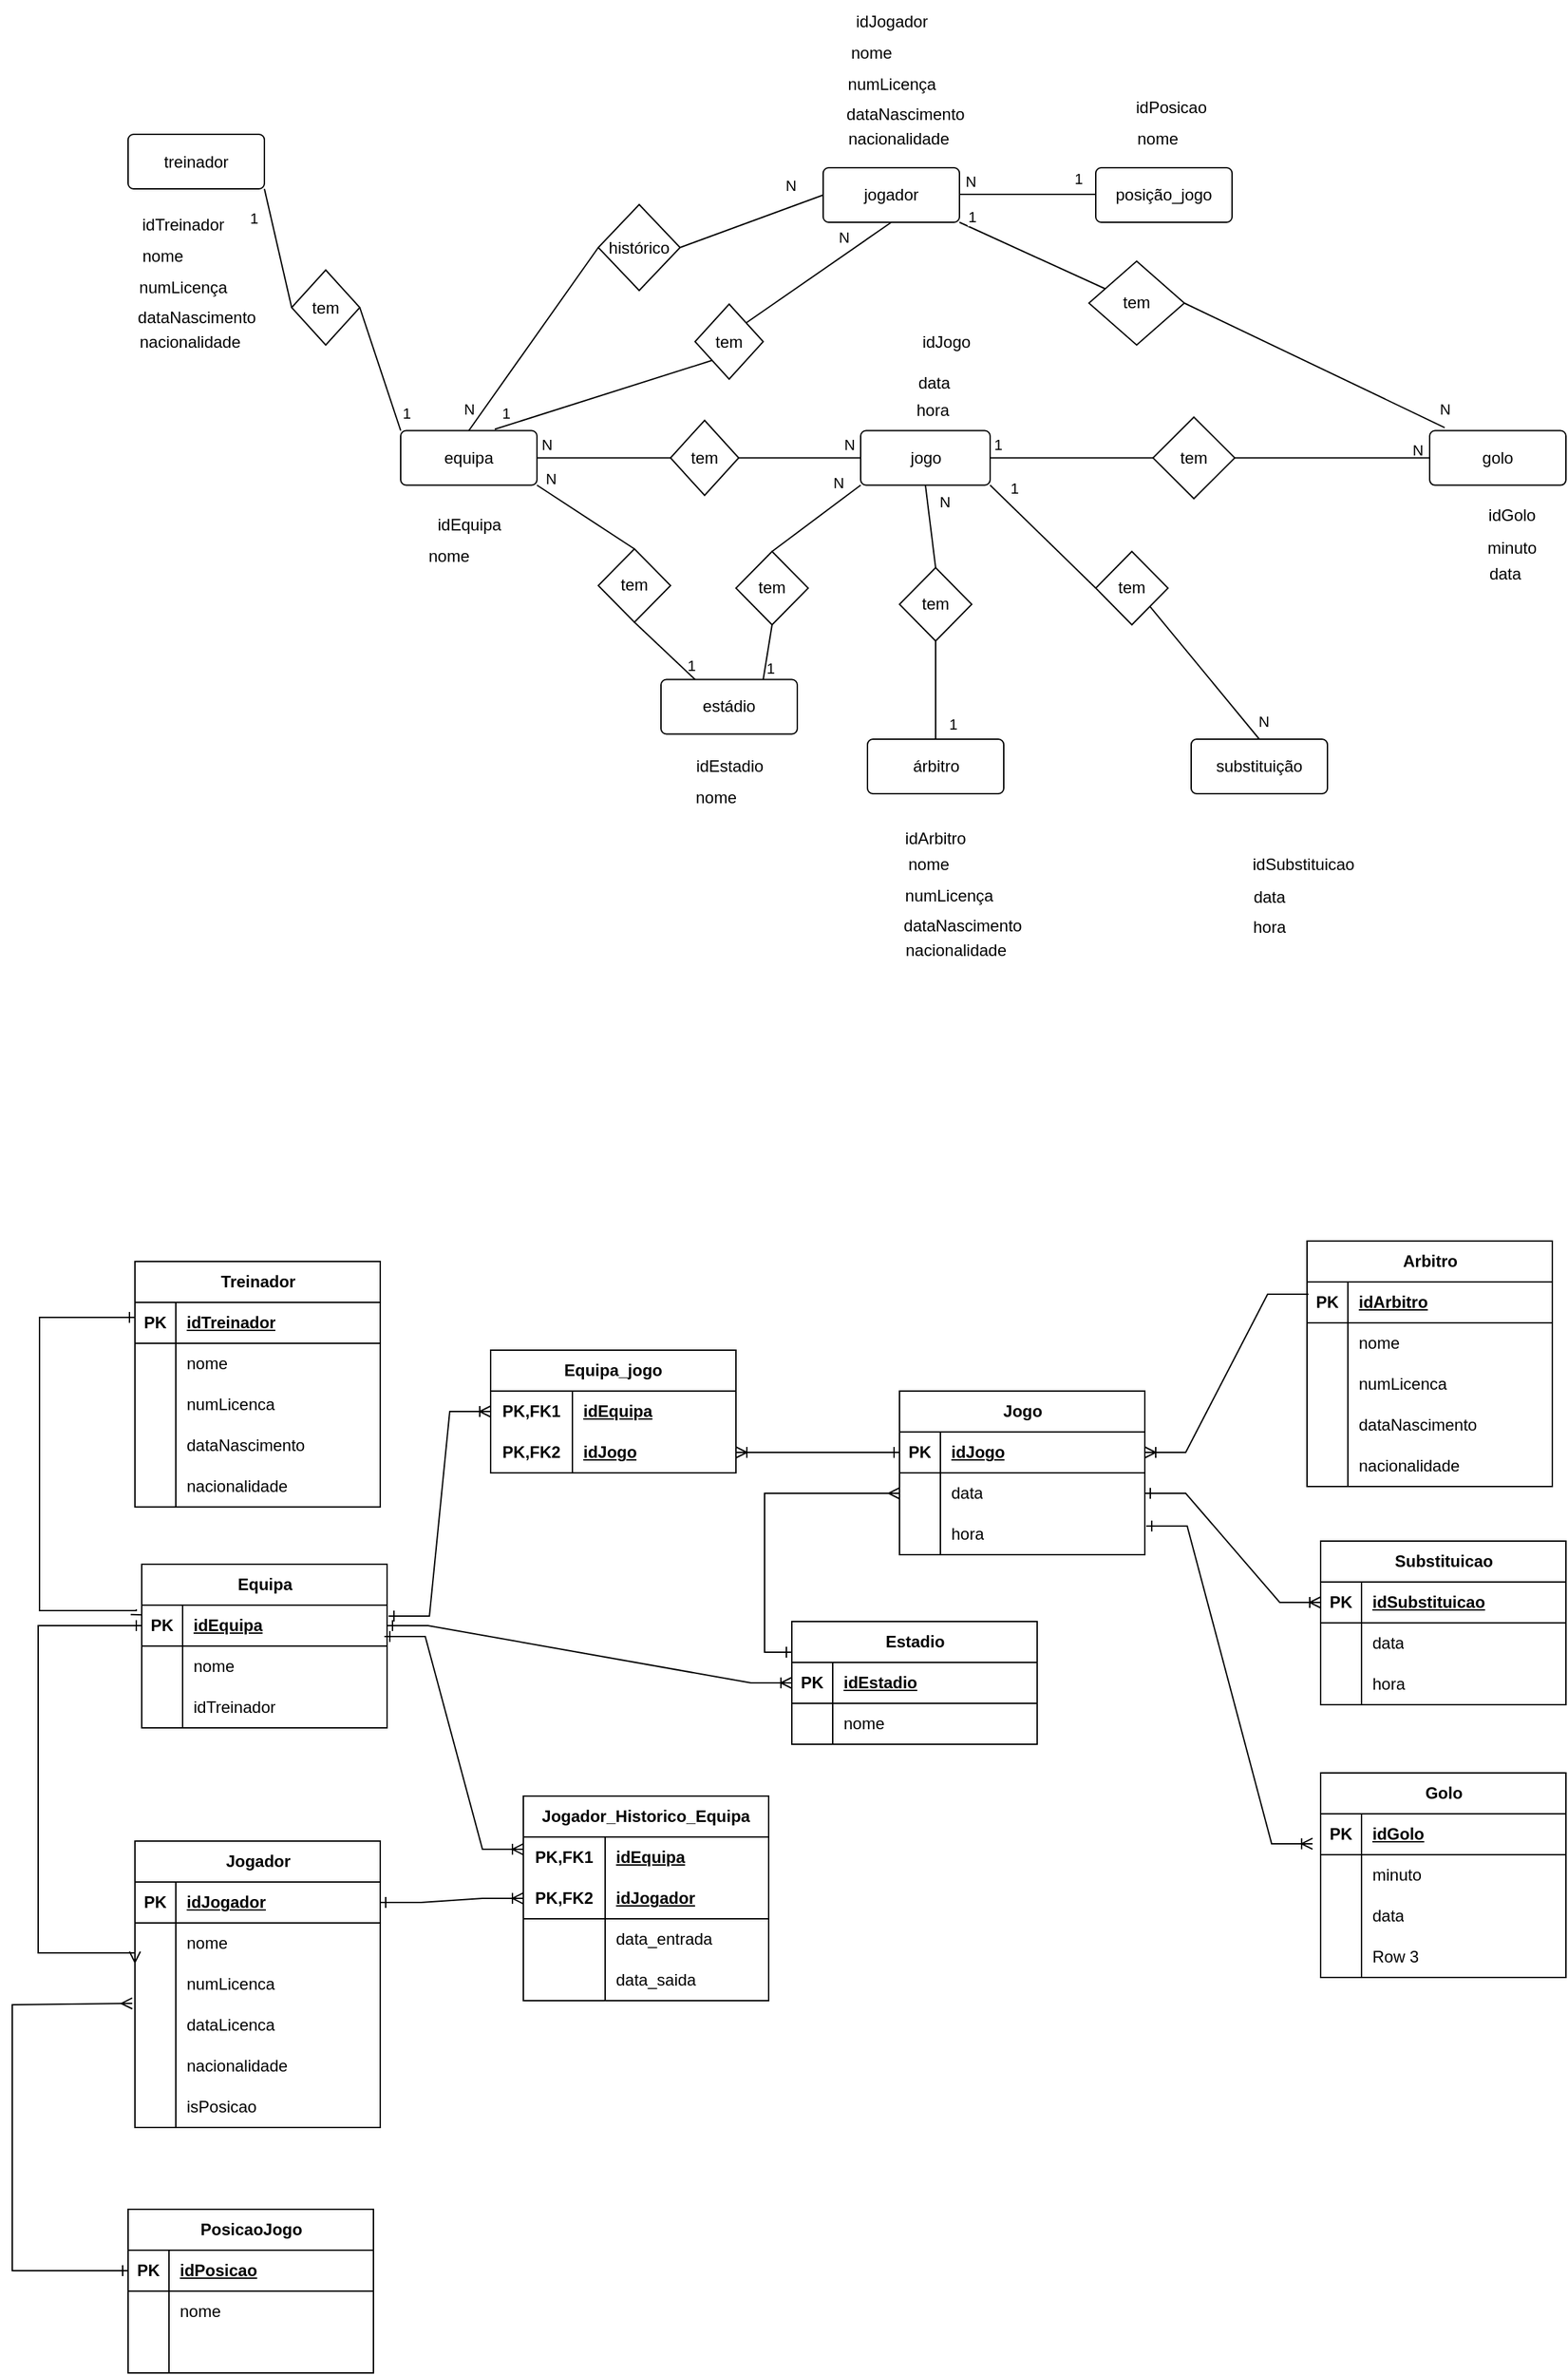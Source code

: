 <mxfile version="22.1.1" type="device">
  <diagram name="Página-1" id="k29LO2Y5olFIAJzZQsGU">
    <mxGraphModel dx="2261" dy="1840" grid="1" gridSize="10" guides="1" tooltips="1" connect="1" arrows="1" fold="1" page="1" pageScale="1" pageWidth="827" pageHeight="1169" math="0" shadow="0">
      <root>
        <mxCell id="0" />
        <mxCell id="1" parent="0" />
        <mxCell id="_OX-JBq8yyOv4rNZ1e_I-4" value="jogador" style="rounded=1;arcSize=10;whiteSpace=wrap;html=1;align=center;" vertex="1" parent="1">
          <mxGeometry x="425" y="13" width="100" height="40" as="geometry" />
        </mxCell>
        <mxCell id="_OX-JBq8yyOv4rNZ1e_I-7" value="equipa" style="rounded=1;arcSize=10;whiteSpace=wrap;html=1;align=center;" vertex="1" parent="1">
          <mxGeometry x="115" y="205.75" width="100" height="40" as="geometry" />
        </mxCell>
        <mxCell id="_OX-JBq8yyOv4rNZ1e_I-8" value="treinador" style="rounded=1;arcSize=10;whiteSpace=wrap;html=1;align=center;" vertex="1" parent="1">
          <mxGeometry x="-85" y="-11.5" width="100" height="40" as="geometry" />
        </mxCell>
        <mxCell id="_OX-JBq8yyOv4rNZ1e_I-9" value="" style="endArrow=none;html=1;rounded=0;entryX=1;entryY=1;entryDx=0;entryDy=0;exitX=0;exitY=0.5;exitDx=0;exitDy=0;" edge="1" parent="1" source="_OX-JBq8yyOv4rNZ1e_I-168" target="_OX-JBq8yyOv4rNZ1e_I-8">
          <mxGeometry width="50" height="50" relative="1" as="geometry">
            <mxPoint x="390" y="360" as="sourcePoint" />
            <mxPoint x="440" y="310" as="targetPoint" />
          </mxGeometry>
        </mxCell>
        <mxCell id="_OX-JBq8yyOv4rNZ1e_I-106" value="1" style="edgeLabel;html=1;align=center;verticalAlign=middle;resizable=0;points=[];" vertex="1" connectable="0" parent="_OX-JBq8yyOv4rNZ1e_I-9">
          <mxGeometry x="-0.662" y="-3" relative="1" as="geometry">
            <mxPoint x="84" y="93" as="offset" />
          </mxGeometry>
        </mxCell>
        <mxCell id="_OX-JBq8yyOv4rNZ1e_I-108" value="1" style="edgeLabel;html=1;align=center;verticalAlign=middle;resizable=0;points=[];" vertex="1" connectable="0" parent="_OX-JBq8yyOv4rNZ1e_I-9">
          <mxGeometry x="0.636" y="-2" relative="1" as="geometry">
            <mxPoint x="-14" y="6" as="offset" />
          </mxGeometry>
        </mxCell>
        <mxCell id="_OX-JBq8yyOv4rNZ1e_I-11" value="jogo" style="rounded=1;arcSize=10;whiteSpace=wrap;html=1;align=center;" vertex="1" parent="1">
          <mxGeometry x="452.5" y="205.75" width="95" height="40" as="geometry" />
        </mxCell>
        <mxCell id="_OX-JBq8yyOv4rNZ1e_I-12" value="posição_jogo" style="rounded=1;arcSize=10;whiteSpace=wrap;html=1;align=center;" vertex="1" parent="1">
          <mxGeometry x="625" y="13" width="100" height="40" as="geometry" />
        </mxCell>
        <mxCell id="_OX-JBq8yyOv4rNZ1e_I-13" value="" style="endArrow=none;html=1;rounded=0;entryX=1;entryY=0.5;entryDx=0;entryDy=0;exitX=0;exitY=0.5;exitDx=0;exitDy=0;" edge="1" parent="1">
          <mxGeometry width="50" height="50" relative="1" as="geometry">
            <mxPoint x="625" y="32.5" as="sourcePoint" />
            <mxPoint x="525" y="32.5" as="targetPoint" />
          </mxGeometry>
        </mxCell>
        <mxCell id="_OX-JBq8yyOv4rNZ1e_I-111" value="N" style="edgeLabel;html=1;align=center;verticalAlign=middle;resizable=0;points=[];" vertex="1" connectable="0" parent="_OX-JBq8yyOv4rNZ1e_I-13">
          <mxGeometry x="0.74" relative="1" as="geometry">
            <mxPoint x="-5" y="-10" as="offset" />
          </mxGeometry>
        </mxCell>
        <mxCell id="_OX-JBq8yyOv4rNZ1e_I-112" value="1" style="edgeLabel;html=1;align=center;verticalAlign=middle;resizable=0;points=[];" vertex="1" connectable="0" parent="_OX-JBq8yyOv4rNZ1e_I-13">
          <mxGeometry x="-0.74" relative="1" as="geometry">
            <mxPoint y="-12" as="offset" />
          </mxGeometry>
        </mxCell>
        <mxCell id="_OX-JBq8yyOv4rNZ1e_I-17" value="substituição" style="rounded=1;arcSize=10;whiteSpace=wrap;html=1;align=center;" vertex="1" parent="1">
          <mxGeometry x="695" y="432" width="100" height="40" as="geometry" />
        </mxCell>
        <mxCell id="_OX-JBq8yyOv4rNZ1e_I-18" value="golo" style="rounded=1;arcSize=10;whiteSpace=wrap;html=1;align=center;" vertex="1" parent="1">
          <mxGeometry x="870" y="205.76" width="100" height="40" as="geometry" />
        </mxCell>
        <mxCell id="_OX-JBq8yyOv4rNZ1e_I-30" value="" style="endArrow=none;html=1;rounded=0;exitX=1;exitY=0.5;exitDx=0;exitDy=0;entryX=0;entryY=0.5;entryDx=0;entryDy=0;" edge="1" parent="1" source="_OX-JBq8yyOv4rNZ1e_I-7" target="_OX-JBq8yyOv4rNZ1e_I-170">
          <mxGeometry width="50" height="50" relative="1" as="geometry">
            <mxPoint x="390" y="360" as="sourcePoint" />
            <mxPoint x="400" y="230" as="targetPoint" />
          </mxGeometry>
        </mxCell>
        <mxCell id="_OX-JBq8yyOv4rNZ1e_I-98" value="N" style="edgeLabel;html=1;align=center;verticalAlign=middle;resizable=0;points=[];" vertex="1" connectable="0" parent="_OX-JBq8yyOv4rNZ1e_I-30">
          <mxGeometry x="-0.67" relative="1" as="geometry">
            <mxPoint x="-9" y="-10" as="offset" />
          </mxGeometry>
        </mxCell>
        <mxCell id="_OX-JBq8yyOv4rNZ1e_I-99" value="N" style="edgeLabel;html=1;align=center;verticalAlign=middle;resizable=0;points=[];" vertex="1" connectable="0" parent="_OX-JBq8yyOv4rNZ1e_I-30">
          <mxGeometry x="0.704" y="1" relative="1" as="geometry">
            <mxPoint x="145" y="-9" as="offset" />
          </mxGeometry>
        </mxCell>
        <mxCell id="_OX-JBq8yyOv4rNZ1e_I-37" value="" style="endArrow=none;html=1;rounded=0;exitX=1;exitY=0.5;exitDx=0;exitDy=0;entryX=0;entryY=0.5;entryDx=0;entryDy=0;" edge="1" parent="1" source="_OX-JBq8yyOv4rNZ1e_I-11" target="_OX-JBq8yyOv4rNZ1e_I-157">
          <mxGeometry width="50" height="50" relative="1" as="geometry">
            <mxPoint x="480" y="371" as="sourcePoint" />
            <mxPoint x="490" y="330" as="targetPoint" />
          </mxGeometry>
        </mxCell>
        <mxCell id="_OX-JBq8yyOv4rNZ1e_I-96" value="N" style="edgeLabel;html=1;align=center;verticalAlign=middle;resizable=0;points=[];" vertex="1" connectable="0" parent="_OX-JBq8yyOv4rNZ1e_I-37">
          <mxGeometry x="0.882" y="1" relative="1" as="geometry">
            <mxPoint x="201" y="-5" as="offset" />
          </mxGeometry>
        </mxCell>
        <mxCell id="_OX-JBq8yyOv4rNZ1e_I-97" value="1" style="edgeLabel;html=1;align=center;verticalAlign=middle;resizable=0;points=[];" vertex="1" connectable="0" parent="_OX-JBq8yyOv4rNZ1e_I-37">
          <mxGeometry x="-0.906" y="1" relative="1" as="geometry">
            <mxPoint y="-9" as="offset" />
          </mxGeometry>
        </mxCell>
        <mxCell id="_OX-JBq8yyOv4rNZ1e_I-39" value="" style="endArrow=none;html=1;rounded=0;entryX=1;entryY=1;entryDx=0;entryDy=0;exitX=0;exitY=0.5;exitDx=0;exitDy=0;" edge="1" parent="1" source="_OX-JBq8yyOv4rNZ1e_I-159" target="_OX-JBq8yyOv4rNZ1e_I-11">
          <mxGeometry width="50" height="50" relative="1" as="geometry">
            <mxPoint x="390" y="360" as="sourcePoint" />
            <mxPoint x="440" y="310" as="targetPoint" />
          </mxGeometry>
        </mxCell>
        <mxCell id="_OX-JBq8yyOv4rNZ1e_I-102" value="1" style="edgeLabel;html=1;align=center;verticalAlign=middle;resizable=0;points=[];" vertex="1" connectable="0" parent="_OX-JBq8yyOv4rNZ1e_I-39">
          <mxGeometry x="0.275" y="-2" relative="1" as="geometry">
            <mxPoint x="-12" y="-24" as="offset" />
          </mxGeometry>
        </mxCell>
        <mxCell id="_OX-JBq8yyOv4rNZ1e_I-103" value="N" style="edgeLabel;html=1;align=center;verticalAlign=middle;resizable=0;points=[];" vertex="1" connectable="0" parent="_OX-JBq8yyOv4rNZ1e_I-39">
          <mxGeometry x="-0.5" y="-2" relative="1" as="geometry">
            <mxPoint x="141" y="118" as="offset" />
          </mxGeometry>
        </mxCell>
        <mxCell id="_OX-JBq8yyOv4rNZ1e_I-42" value="" style="endArrow=none;html=1;rounded=0;exitX=1;exitY=1;exitDx=0;exitDy=0;" edge="1" parent="1" source="_OX-JBq8yyOv4rNZ1e_I-4" target="_OX-JBq8yyOv4rNZ1e_I-155">
          <mxGeometry width="50" height="50" relative="1" as="geometry">
            <mxPoint x="390" y="360" as="sourcePoint" />
            <mxPoint x="440" y="310" as="targetPoint" />
          </mxGeometry>
        </mxCell>
        <mxCell id="_OX-JBq8yyOv4rNZ1e_I-79" value="1" style="edgeLabel;html=1;align=center;verticalAlign=middle;resizable=0;points=[];" vertex="1" connectable="0" parent="_OX-JBq8yyOv4rNZ1e_I-42">
          <mxGeometry x="-0.891" y="3" relative="1" as="geometry">
            <mxPoint x="2" y="-4" as="offset" />
          </mxGeometry>
        </mxCell>
        <mxCell id="_OX-JBq8yyOv4rNZ1e_I-95" value="N" style="edgeLabel;html=1;align=center;verticalAlign=middle;resizable=0;points=[];" vertex="1" connectable="0" parent="_OX-JBq8yyOv4rNZ1e_I-42">
          <mxGeometry x="0.719" y="-1" relative="1" as="geometry">
            <mxPoint x="264" y="94" as="offset" />
          </mxGeometry>
        </mxCell>
        <mxCell id="_OX-JBq8yyOv4rNZ1e_I-47" value="árbitro" style="rounded=1;arcSize=10;whiteSpace=wrap;html=1;align=center;" vertex="1" parent="1">
          <mxGeometry x="457.5" y="432" width="100" height="40" as="geometry" />
        </mxCell>
        <mxCell id="_OX-JBq8yyOv4rNZ1e_I-48" value="estádio" style="rounded=1;arcSize=10;whiteSpace=wrap;html=1;align=center;" vertex="1" parent="1">
          <mxGeometry x="306" y="388.25" width="100" height="40" as="geometry" />
        </mxCell>
        <mxCell id="_OX-JBq8yyOv4rNZ1e_I-51" value="" style="endArrow=none;html=1;rounded=0;entryX=0.5;entryY=1;entryDx=0;entryDy=0;exitX=0.5;exitY=0;exitDx=0;exitDy=0;" edge="1" parent="1" source="_OX-JBq8yyOv4rNZ1e_I-162" target="_OX-JBq8yyOv4rNZ1e_I-11">
          <mxGeometry width="50" height="50" relative="1" as="geometry">
            <mxPoint x="390" y="360" as="sourcePoint" />
            <mxPoint x="440" y="310" as="targetPoint" />
          </mxGeometry>
        </mxCell>
        <mxCell id="_OX-JBq8yyOv4rNZ1e_I-104" value="N" style="edgeLabel;html=1;align=center;verticalAlign=middle;resizable=0;points=[];" vertex="1" connectable="0" parent="_OX-JBq8yyOv4rNZ1e_I-51">
          <mxGeometry x="0.729" y="4" relative="1" as="geometry">
            <mxPoint x="17" y="3" as="offset" />
          </mxGeometry>
        </mxCell>
        <mxCell id="_OX-JBq8yyOv4rNZ1e_I-105" value="1" style="edgeLabel;html=1;align=center;verticalAlign=middle;resizable=0;points=[];" vertex="1" connectable="0" parent="_OX-JBq8yyOv4rNZ1e_I-51">
          <mxGeometry x="-0.764" y="4" relative="1" as="geometry">
            <mxPoint x="17" y="121" as="offset" />
          </mxGeometry>
        </mxCell>
        <mxCell id="_OX-JBq8yyOv4rNZ1e_I-52" value="" style="endArrow=none;html=1;rounded=0;entryX=0;entryY=1;entryDx=0;entryDy=0;exitX=0.5;exitY=0;exitDx=0;exitDy=0;" edge="1" parent="1" source="_OX-JBq8yyOv4rNZ1e_I-164" target="_OX-JBq8yyOv4rNZ1e_I-11">
          <mxGeometry width="50" height="50" relative="1" as="geometry">
            <mxPoint x="390" y="360" as="sourcePoint" />
            <mxPoint x="440" y="310" as="targetPoint" />
          </mxGeometry>
        </mxCell>
        <mxCell id="_OX-JBq8yyOv4rNZ1e_I-100" value="N" style="edgeLabel;html=1;align=center;verticalAlign=middle;resizable=0;points=[];" vertex="1" connectable="0" parent="_OX-JBq8yyOv4rNZ1e_I-52">
          <mxGeometry x="0.75" y="1" relative="1" as="geometry">
            <mxPoint x="-8" y="-7" as="offset" />
          </mxGeometry>
        </mxCell>
        <mxCell id="_OX-JBq8yyOv4rNZ1e_I-101" value="1" style="edgeLabel;html=1;align=center;verticalAlign=middle;resizable=0;points=[];" vertex="1" connectable="0" parent="_OX-JBq8yyOv4rNZ1e_I-52">
          <mxGeometry x="-0.762" relative="1" as="geometry">
            <mxPoint x="-9" y="91" as="offset" />
          </mxGeometry>
        </mxCell>
        <mxCell id="_OX-JBq8yyOv4rNZ1e_I-58" value="idTreinador" style="text;html=1;align=center;verticalAlign=middle;resizable=0;points=[];autosize=1;strokeColor=none;fillColor=none;" vertex="1" parent="1">
          <mxGeometry x="-85" y="40" width="80" height="30" as="geometry" />
        </mxCell>
        <mxCell id="_OX-JBq8yyOv4rNZ1e_I-59" value="nome" style="text;html=1;align=center;verticalAlign=middle;resizable=0;points=[];autosize=1;strokeColor=none;fillColor=none;" vertex="1" parent="1">
          <mxGeometry x="-85" y="63" width="50" height="30" as="geometry" />
        </mxCell>
        <mxCell id="_OX-JBq8yyOv4rNZ1e_I-60" value="numLicença" style="text;html=1;align=center;verticalAlign=middle;resizable=0;points=[];autosize=1;strokeColor=none;fillColor=none;" vertex="1" parent="1">
          <mxGeometry x="-90" y="86" width="90" height="30" as="geometry" />
        </mxCell>
        <mxCell id="_OX-JBq8yyOv4rNZ1e_I-61" value="dataNascimento" style="text;html=1;align=center;verticalAlign=middle;resizable=0;points=[];autosize=1;strokeColor=none;fillColor=none;" vertex="1" parent="1">
          <mxGeometry x="-90" y="108" width="110" height="30" as="geometry" />
        </mxCell>
        <mxCell id="_OX-JBq8yyOv4rNZ1e_I-66" value="nacionalidade" style="text;html=1;align=center;verticalAlign=middle;resizable=0;points=[];autosize=1;strokeColor=none;fillColor=none;" vertex="1" parent="1">
          <mxGeometry x="-90" y="126" width="100" height="30" as="geometry" />
        </mxCell>
        <mxCell id="_OX-JBq8yyOv4rNZ1e_I-67" value="tem" style="rhombus;whiteSpace=wrap;html=1;" vertex="1" parent="1">
          <mxGeometry x="331" y="113" width="50" height="55" as="geometry" />
        </mxCell>
        <mxCell id="_OX-JBq8yyOv4rNZ1e_I-68" value="" style="endArrow=none;html=1;rounded=0;entryX=0.5;entryY=1;entryDx=0;entryDy=0;exitX=1;exitY=0;exitDx=0;exitDy=0;" edge="1" parent="1" source="_OX-JBq8yyOv4rNZ1e_I-67" target="_OX-JBq8yyOv4rNZ1e_I-4">
          <mxGeometry width="50" height="50" relative="1" as="geometry">
            <mxPoint x="390" y="120" as="sourcePoint" />
            <mxPoint x="440" y="70" as="targetPoint" />
          </mxGeometry>
        </mxCell>
        <mxCell id="_OX-JBq8yyOv4rNZ1e_I-72" value="N" style="edgeLabel;html=1;align=center;verticalAlign=middle;resizable=0;points=[];" vertex="1" connectable="0" parent="_OX-JBq8yyOv4rNZ1e_I-68">
          <mxGeometry x="0.473" y="1" relative="1" as="geometry">
            <mxPoint x="-7" y="-8" as="offset" />
          </mxGeometry>
        </mxCell>
        <mxCell id="_OX-JBq8yyOv4rNZ1e_I-70" value="" style="endArrow=none;html=1;rounded=0;exitX=0.69;exitY=-0.025;exitDx=0;exitDy=0;exitPerimeter=0;entryX=0;entryY=1;entryDx=0;entryDy=0;" edge="1" parent="1" source="_OX-JBq8yyOv4rNZ1e_I-7" target="_OX-JBq8yyOv4rNZ1e_I-67">
          <mxGeometry width="50" height="50" relative="1" as="geometry">
            <mxPoint x="390" y="120" as="sourcePoint" />
            <mxPoint x="440" y="70" as="targetPoint" />
          </mxGeometry>
        </mxCell>
        <mxCell id="_OX-JBq8yyOv4rNZ1e_I-71" value="1" style="edgeLabel;html=1;align=center;verticalAlign=middle;resizable=0;points=[];" vertex="1" connectable="0" parent="_OX-JBq8yyOv4rNZ1e_I-70">
          <mxGeometry x="-0.724" y="-1" relative="1" as="geometry">
            <mxPoint x="-14" y="-6" as="offset" />
          </mxGeometry>
        </mxCell>
        <mxCell id="_OX-JBq8yyOv4rNZ1e_I-74" value="" style="endArrow=none;html=1;rounded=0;entryX=0;entryY=0.5;entryDx=0;entryDy=0;exitX=1;exitY=0.5;exitDx=0;exitDy=0;" edge="1" parent="1" source="_OX-JBq8yyOv4rNZ1e_I-119" target="_OX-JBq8yyOv4rNZ1e_I-4">
          <mxGeometry width="50" height="50" relative="1" as="geometry">
            <mxPoint x="340" y="70" as="sourcePoint" />
            <mxPoint x="440" y="70" as="targetPoint" />
          </mxGeometry>
        </mxCell>
        <mxCell id="_OX-JBq8yyOv4rNZ1e_I-109" value="N" style="edgeLabel;html=1;align=center;verticalAlign=middle;resizable=0;points=[];" vertex="1" connectable="0" parent="_OX-JBq8yyOv4rNZ1e_I-74">
          <mxGeometry x="0.329" y="-1" relative="1" as="geometry">
            <mxPoint x="10" y="-21" as="offset" />
          </mxGeometry>
        </mxCell>
        <mxCell id="_OX-JBq8yyOv4rNZ1e_I-75" value="" style="endArrow=none;html=1;rounded=0;exitX=0.5;exitY=0;exitDx=0;exitDy=0;entryX=0;entryY=0.5;entryDx=0;entryDy=0;" edge="1" parent="1" source="_OX-JBq8yyOv4rNZ1e_I-7" target="_OX-JBq8yyOv4rNZ1e_I-119">
          <mxGeometry width="50" height="50" relative="1" as="geometry">
            <mxPoint x="390" y="120" as="sourcePoint" />
            <mxPoint x="175" y="135" as="targetPoint" />
          </mxGeometry>
        </mxCell>
        <mxCell id="_OX-JBq8yyOv4rNZ1e_I-129" value="N" style="edgeLabel;html=1;align=center;verticalAlign=middle;resizable=0;points=[];" vertex="1" connectable="0" parent="_OX-JBq8yyOv4rNZ1e_I-75">
          <mxGeometry x="-0.758" relative="1" as="geometry">
            <mxPoint x="-12" as="offset" />
          </mxGeometry>
        </mxCell>
        <mxCell id="_OX-JBq8yyOv4rNZ1e_I-80" value="idJogador" style="text;html=1;align=center;verticalAlign=middle;resizable=0;points=[];autosize=1;strokeColor=none;fillColor=none;" vertex="1" parent="1">
          <mxGeometry x="435" y="-109.5" width="80" height="30" as="geometry" />
        </mxCell>
        <mxCell id="_OX-JBq8yyOv4rNZ1e_I-81" value="nome" style="text;html=1;align=center;verticalAlign=middle;resizable=0;points=[];autosize=1;strokeColor=none;fillColor=none;" vertex="1" parent="1">
          <mxGeometry x="435" y="-86.5" width="50" height="30" as="geometry" />
        </mxCell>
        <mxCell id="_OX-JBq8yyOv4rNZ1e_I-82" value="numLicença" style="text;html=1;align=center;verticalAlign=middle;resizable=0;points=[];autosize=1;strokeColor=none;fillColor=none;" vertex="1" parent="1">
          <mxGeometry x="430" y="-63.5" width="90" height="30" as="geometry" />
        </mxCell>
        <mxCell id="_OX-JBq8yyOv4rNZ1e_I-83" value="dataNascimento" style="text;html=1;align=center;verticalAlign=middle;resizable=0;points=[];autosize=1;strokeColor=none;fillColor=none;" vertex="1" parent="1">
          <mxGeometry x="430" y="-41.5" width="110" height="30" as="geometry" />
        </mxCell>
        <mxCell id="_OX-JBq8yyOv4rNZ1e_I-84" value="nacionalidade" style="text;html=1;align=center;verticalAlign=middle;resizable=0;points=[];autosize=1;strokeColor=none;fillColor=none;" vertex="1" parent="1">
          <mxGeometry x="430" y="-23.5" width="100" height="30" as="geometry" />
        </mxCell>
        <mxCell id="_OX-JBq8yyOv4rNZ1e_I-85" value="idPosicao" style="text;html=1;align=center;verticalAlign=middle;resizable=0;points=[];autosize=1;strokeColor=none;fillColor=none;" vertex="1" parent="1">
          <mxGeometry x="640" y="-46.5" width="80" height="30" as="geometry" />
        </mxCell>
        <mxCell id="_OX-JBq8yyOv4rNZ1e_I-86" value="nome" style="text;html=1;align=center;verticalAlign=middle;resizable=0;points=[];autosize=1;strokeColor=none;fillColor=none;" vertex="1" parent="1">
          <mxGeometry x="645" y="-23.5" width="50" height="30" as="geometry" />
        </mxCell>
        <mxCell id="_OX-JBq8yyOv4rNZ1e_I-90" value="idGolo" style="text;html=1;align=center;verticalAlign=middle;resizable=0;points=[];autosize=1;strokeColor=none;fillColor=none;" vertex="1" parent="1">
          <mxGeometry x="900" y="253.25" width="60" height="30" as="geometry" />
        </mxCell>
        <mxCell id="_OX-JBq8yyOv4rNZ1e_I-91" value="minuto" style="text;html=1;align=center;verticalAlign=middle;resizable=0;points=[];autosize=1;strokeColor=none;fillColor=none;" vertex="1" parent="1">
          <mxGeometry x="900" y="277.25" width="60" height="30" as="geometry" />
        </mxCell>
        <mxCell id="_OX-JBq8yyOv4rNZ1e_I-92" value="data" style="text;html=1;align=center;verticalAlign=middle;resizable=0;points=[];autosize=1;strokeColor=none;fillColor=none;" vertex="1" parent="1">
          <mxGeometry x="900" y="296.25" width="50" height="30" as="geometry" />
        </mxCell>
        <mxCell id="_OX-JBq8yyOv4rNZ1e_I-113" value="idEquipa" style="text;html=1;align=center;verticalAlign=middle;resizable=0;points=[];autosize=1;strokeColor=none;fillColor=none;" vertex="1" parent="1">
          <mxGeometry x="130" y="260.25" width="70" height="30" as="geometry" />
        </mxCell>
        <mxCell id="_OX-JBq8yyOv4rNZ1e_I-114" value="nome" style="text;html=1;align=center;verticalAlign=middle;resizable=0;points=[];autosize=1;strokeColor=none;fillColor=none;" vertex="1" parent="1">
          <mxGeometry x="125" y="283.25" width="50" height="30" as="geometry" />
        </mxCell>
        <mxCell id="_OX-JBq8yyOv4rNZ1e_I-119" value="histórico" style="rhombus;whiteSpace=wrap;html=1;" vertex="1" parent="1">
          <mxGeometry x="260" y="40" width="60" height="63" as="geometry" />
        </mxCell>
        <mxCell id="_OX-JBq8yyOv4rNZ1e_I-133" value="idArbitro" style="text;html=1;align=center;verticalAlign=middle;resizable=0;points=[];autosize=1;strokeColor=none;fillColor=none;" vertex="1" parent="1">
          <mxGeometry x="472" y="490" width="70" height="30" as="geometry" />
        </mxCell>
        <mxCell id="_OX-JBq8yyOv4rNZ1e_I-134" value="nome" style="text;html=1;align=center;verticalAlign=middle;resizable=0;points=[];autosize=1;strokeColor=none;fillColor=none;" vertex="1" parent="1">
          <mxGeometry x="477" y="509" width="50" height="30" as="geometry" />
        </mxCell>
        <mxCell id="_OX-JBq8yyOv4rNZ1e_I-135" value="numLicença" style="text;html=1;align=center;verticalAlign=middle;resizable=0;points=[];autosize=1;strokeColor=none;fillColor=none;" vertex="1" parent="1">
          <mxGeometry x="472" y="532" width="90" height="30" as="geometry" />
        </mxCell>
        <mxCell id="_OX-JBq8yyOv4rNZ1e_I-136" value="dataNascimento" style="text;html=1;align=center;verticalAlign=middle;resizable=0;points=[];autosize=1;strokeColor=none;fillColor=none;" vertex="1" parent="1">
          <mxGeometry x="472" y="554" width="110" height="30" as="geometry" />
        </mxCell>
        <mxCell id="_OX-JBq8yyOv4rNZ1e_I-137" value="nacionalidade" style="text;html=1;align=center;verticalAlign=middle;resizable=0;points=[];autosize=1;strokeColor=none;fillColor=none;" vertex="1" parent="1">
          <mxGeometry x="472" y="572" width="100" height="30" as="geometry" />
        </mxCell>
        <mxCell id="_OX-JBq8yyOv4rNZ1e_I-138" value="idEstadio" style="text;html=1;align=center;verticalAlign=middle;resizable=0;points=[];autosize=1;strokeColor=none;fillColor=none;" vertex="1" parent="1">
          <mxGeometry x="321" y="437" width="70" height="30" as="geometry" />
        </mxCell>
        <mxCell id="_OX-JBq8yyOv4rNZ1e_I-144" value="" style="endArrow=none;html=1;rounded=0;entryX=1;entryY=1;entryDx=0;entryDy=0;exitX=0.5;exitY=0;exitDx=0;exitDy=0;" edge="1" parent="1" source="_OX-JBq8yyOv4rNZ1e_I-166" target="_OX-JBq8yyOv4rNZ1e_I-7">
          <mxGeometry width="50" height="50" relative="1" as="geometry">
            <mxPoint x="390" y="370" as="sourcePoint" />
            <mxPoint x="440" y="320" as="targetPoint" />
          </mxGeometry>
        </mxCell>
        <mxCell id="_OX-JBq8yyOv4rNZ1e_I-145" value="N" style="edgeLabel;html=1;align=center;verticalAlign=middle;resizable=0;points=[];" vertex="1" connectable="0" parent="_OX-JBq8yyOv4rNZ1e_I-144">
          <mxGeometry x="0.734" relative="1" as="geometry">
            <mxPoint y="-11" as="offset" />
          </mxGeometry>
        </mxCell>
        <mxCell id="_OX-JBq8yyOv4rNZ1e_I-146" value="1" style="edgeLabel;html=1;align=center;verticalAlign=middle;resizable=0;points=[];" vertex="1" connectable="0" parent="_OX-JBq8yyOv4rNZ1e_I-144">
          <mxGeometry x="-0.414" y="3" relative="1" as="geometry">
            <mxPoint x="64" y="96" as="offset" />
          </mxGeometry>
        </mxCell>
        <mxCell id="_OX-JBq8yyOv4rNZ1e_I-147" value="idSubstituicao" style="text;html=1;align=center;verticalAlign=middle;resizable=0;points=[];autosize=1;strokeColor=none;fillColor=none;" vertex="1" parent="1">
          <mxGeometry x="727" y="509" width="100" height="30" as="geometry" />
        </mxCell>
        <mxCell id="_OX-JBq8yyOv4rNZ1e_I-149" value="hora" style="text;html=1;align=center;verticalAlign=middle;resizable=0;points=[];autosize=1;strokeColor=none;fillColor=none;" vertex="1" parent="1">
          <mxGeometry x="727" y="555" width="50" height="30" as="geometry" />
        </mxCell>
        <mxCell id="_OX-JBq8yyOv4rNZ1e_I-152" value="data" style="text;html=1;align=center;verticalAlign=middle;resizable=0;points=[];autosize=1;strokeColor=none;fillColor=none;" vertex="1" parent="1">
          <mxGeometry x="727" y="533.25" width="50" height="30" as="geometry" />
        </mxCell>
        <mxCell id="_OX-JBq8yyOv4rNZ1e_I-153" value="nome" style="text;html=1;align=center;verticalAlign=middle;resizable=0;points=[];autosize=1;strokeColor=none;fillColor=none;" vertex="1" parent="1">
          <mxGeometry x="321" y="460" width="50" height="30" as="geometry" />
        </mxCell>
        <mxCell id="_OX-JBq8yyOv4rNZ1e_I-155" value="tem" style="rhombus;whiteSpace=wrap;html=1;" vertex="1" parent="1">
          <mxGeometry x="620" y="81.5" width="70" height="61.5" as="geometry" />
        </mxCell>
        <mxCell id="_OX-JBq8yyOv4rNZ1e_I-156" value="" style="endArrow=none;html=1;rounded=0;entryX=1;entryY=0.5;entryDx=0;entryDy=0;exitX=0.11;exitY=-0.056;exitDx=0;exitDy=0;exitPerimeter=0;" edge="1" parent="1" source="_OX-JBq8yyOv4rNZ1e_I-18" target="_OX-JBq8yyOv4rNZ1e_I-155">
          <mxGeometry width="50" height="50" relative="1" as="geometry">
            <mxPoint x="390" y="210" as="sourcePoint" />
            <mxPoint x="440" y="160" as="targetPoint" />
          </mxGeometry>
        </mxCell>
        <mxCell id="_OX-JBq8yyOv4rNZ1e_I-157" value="tem" style="rhombus;whiteSpace=wrap;html=1;" vertex="1" parent="1">
          <mxGeometry x="667" y="195.88" width="60" height="59.75" as="geometry" />
        </mxCell>
        <mxCell id="_OX-JBq8yyOv4rNZ1e_I-158" value="" style="endArrow=none;html=1;rounded=0;entryX=1;entryY=0.5;entryDx=0;entryDy=0;exitX=0;exitY=0.5;exitDx=0;exitDy=0;" edge="1" parent="1" source="_OX-JBq8yyOv4rNZ1e_I-18" target="_OX-JBq8yyOv4rNZ1e_I-157">
          <mxGeometry width="50" height="50" relative="1" as="geometry">
            <mxPoint x="390" y="210" as="sourcePoint" />
            <mxPoint x="440" y="160" as="targetPoint" />
          </mxGeometry>
        </mxCell>
        <mxCell id="_OX-JBq8yyOv4rNZ1e_I-159" value="tem" style="rhombus;whiteSpace=wrap;html=1;" vertex="1" parent="1">
          <mxGeometry x="625" y="294.38" width="53" height="53.75" as="geometry" />
        </mxCell>
        <mxCell id="_OX-JBq8yyOv4rNZ1e_I-160" value="" style="endArrow=none;html=1;rounded=0;entryX=1;entryY=1;entryDx=0;entryDy=0;exitX=0.5;exitY=0;exitDx=0;exitDy=0;" edge="1" parent="1" source="_OX-JBq8yyOv4rNZ1e_I-17" target="_OX-JBq8yyOv4rNZ1e_I-159">
          <mxGeometry width="50" height="50" relative="1" as="geometry">
            <mxPoint x="390" y="210" as="sourcePoint" />
            <mxPoint x="440" y="160" as="targetPoint" />
          </mxGeometry>
        </mxCell>
        <mxCell id="_OX-JBq8yyOv4rNZ1e_I-162" value="tem" style="rhombus;whiteSpace=wrap;html=1;" vertex="1" parent="1">
          <mxGeometry x="481" y="306.25" width="53" height="53.75" as="geometry" />
        </mxCell>
        <mxCell id="_OX-JBq8yyOv4rNZ1e_I-163" value="" style="endArrow=none;html=1;rounded=0;entryX=0.5;entryY=1;entryDx=0;entryDy=0;exitX=0.5;exitY=0;exitDx=0;exitDy=0;" edge="1" parent="1" source="_OX-JBq8yyOv4rNZ1e_I-47" target="_OX-JBq8yyOv4rNZ1e_I-162">
          <mxGeometry width="50" height="50" relative="1" as="geometry">
            <mxPoint x="390" y="210" as="sourcePoint" />
            <mxPoint x="440" y="160" as="targetPoint" />
          </mxGeometry>
        </mxCell>
        <mxCell id="_OX-JBq8yyOv4rNZ1e_I-164" value="tem" style="rhombus;whiteSpace=wrap;html=1;" vertex="1" parent="1">
          <mxGeometry x="361" y="294.38" width="53" height="53.75" as="geometry" />
        </mxCell>
        <mxCell id="_OX-JBq8yyOv4rNZ1e_I-165" value="" style="endArrow=none;html=1;rounded=0;entryX=0.5;entryY=1;entryDx=0;entryDy=0;exitX=0.75;exitY=0;exitDx=0;exitDy=0;" edge="1" parent="1" source="_OX-JBq8yyOv4rNZ1e_I-48" target="_OX-JBq8yyOv4rNZ1e_I-164">
          <mxGeometry width="50" height="50" relative="1" as="geometry">
            <mxPoint x="390" y="210" as="sourcePoint" />
            <mxPoint x="440" y="160" as="targetPoint" />
          </mxGeometry>
        </mxCell>
        <mxCell id="_OX-JBq8yyOv4rNZ1e_I-166" value="tem" style="rhombus;whiteSpace=wrap;html=1;" vertex="1" parent="1">
          <mxGeometry x="260" y="292.5" width="53" height="53.75" as="geometry" />
        </mxCell>
        <mxCell id="_OX-JBq8yyOv4rNZ1e_I-167" value="" style="endArrow=none;html=1;rounded=0;exitX=0.5;exitY=1;exitDx=0;exitDy=0;entryX=0.25;entryY=0;entryDx=0;entryDy=0;" edge="1" parent="1" source="_OX-JBq8yyOv4rNZ1e_I-166" target="_OX-JBq8yyOv4rNZ1e_I-48">
          <mxGeometry width="50" height="50" relative="1" as="geometry">
            <mxPoint x="390" y="210" as="sourcePoint" />
            <mxPoint x="440" y="160" as="targetPoint" />
          </mxGeometry>
        </mxCell>
        <mxCell id="_OX-JBq8yyOv4rNZ1e_I-168" value="tem" style="rhombus;whiteSpace=wrap;html=1;" vertex="1" parent="1">
          <mxGeometry x="35" y="88" width="50" height="55" as="geometry" />
        </mxCell>
        <mxCell id="_OX-JBq8yyOv4rNZ1e_I-169" value="" style="endArrow=none;html=1;rounded=0;entryX=1;entryY=0.5;entryDx=0;entryDy=0;exitX=0;exitY=0;exitDx=0;exitDy=0;" edge="1" parent="1" source="_OX-JBq8yyOv4rNZ1e_I-7" target="_OX-JBq8yyOv4rNZ1e_I-168">
          <mxGeometry width="50" height="50" relative="1" as="geometry">
            <mxPoint x="390" y="210" as="sourcePoint" />
            <mxPoint x="440" y="160" as="targetPoint" />
          </mxGeometry>
        </mxCell>
        <mxCell id="_OX-JBq8yyOv4rNZ1e_I-170" value="tem" style="rhombus;whiteSpace=wrap;html=1;" vertex="1" parent="1">
          <mxGeometry x="313" y="198.25" width="50" height="55" as="geometry" />
        </mxCell>
        <mxCell id="_OX-JBq8yyOv4rNZ1e_I-171" value="" style="endArrow=none;html=1;rounded=0;exitX=1;exitY=0.5;exitDx=0;exitDy=0;entryX=0;entryY=0.5;entryDx=0;entryDy=0;" edge="1" parent="1" source="_OX-JBq8yyOv4rNZ1e_I-170" target="_OX-JBq8yyOv4rNZ1e_I-11">
          <mxGeometry width="50" height="50" relative="1" as="geometry">
            <mxPoint x="390" y="210" as="sourcePoint" />
            <mxPoint x="460" y="230" as="targetPoint" />
          </mxGeometry>
        </mxCell>
        <mxCell id="_OX-JBq8yyOv4rNZ1e_I-172" value="Treinador" style="shape=table;startSize=30;container=1;collapsible=1;childLayout=tableLayout;fixedRows=1;rowLines=0;fontStyle=1;align=center;resizeLast=1;html=1;" vertex="1" parent="1">
          <mxGeometry x="-80" y="815" width="180" height="180" as="geometry" />
        </mxCell>
        <mxCell id="_OX-JBq8yyOv4rNZ1e_I-173" value="" style="shape=tableRow;horizontal=0;startSize=0;swimlaneHead=0;swimlaneBody=0;fillColor=none;collapsible=0;dropTarget=0;points=[[0,0.5],[1,0.5]];portConstraint=eastwest;top=0;left=0;right=0;bottom=1;" vertex="1" parent="_OX-JBq8yyOv4rNZ1e_I-172">
          <mxGeometry y="30" width="180" height="30" as="geometry" />
        </mxCell>
        <mxCell id="_OX-JBq8yyOv4rNZ1e_I-174" value="PK" style="shape=partialRectangle;connectable=0;fillColor=none;top=0;left=0;bottom=0;right=0;fontStyle=1;overflow=hidden;whiteSpace=wrap;html=1;" vertex="1" parent="_OX-JBq8yyOv4rNZ1e_I-173">
          <mxGeometry width="30" height="30" as="geometry">
            <mxRectangle width="30" height="30" as="alternateBounds" />
          </mxGeometry>
        </mxCell>
        <mxCell id="_OX-JBq8yyOv4rNZ1e_I-175" value="idTreinador" style="shape=partialRectangle;connectable=0;fillColor=none;top=0;left=0;bottom=0;right=0;align=left;spacingLeft=6;fontStyle=5;overflow=hidden;whiteSpace=wrap;html=1;" vertex="1" parent="_OX-JBq8yyOv4rNZ1e_I-173">
          <mxGeometry x="30" width="150" height="30" as="geometry">
            <mxRectangle width="150" height="30" as="alternateBounds" />
          </mxGeometry>
        </mxCell>
        <mxCell id="_OX-JBq8yyOv4rNZ1e_I-176" value="" style="shape=tableRow;horizontal=0;startSize=0;swimlaneHead=0;swimlaneBody=0;fillColor=none;collapsible=0;dropTarget=0;points=[[0,0.5],[1,0.5]];portConstraint=eastwest;top=0;left=0;right=0;bottom=0;" vertex="1" parent="_OX-JBq8yyOv4rNZ1e_I-172">
          <mxGeometry y="60" width="180" height="30" as="geometry" />
        </mxCell>
        <mxCell id="_OX-JBq8yyOv4rNZ1e_I-177" value="" style="shape=partialRectangle;connectable=0;fillColor=none;top=0;left=0;bottom=0;right=0;editable=1;overflow=hidden;whiteSpace=wrap;html=1;" vertex="1" parent="_OX-JBq8yyOv4rNZ1e_I-176">
          <mxGeometry width="30" height="30" as="geometry">
            <mxRectangle width="30" height="30" as="alternateBounds" />
          </mxGeometry>
        </mxCell>
        <mxCell id="_OX-JBq8yyOv4rNZ1e_I-178" value="nome" style="shape=partialRectangle;connectable=0;fillColor=none;top=0;left=0;bottom=0;right=0;align=left;spacingLeft=6;overflow=hidden;whiteSpace=wrap;html=1;" vertex="1" parent="_OX-JBq8yyOv4rNZ1e_I-176">
          <mxGeometry x="30" width="150" height="30" as="geometry">
            <mxRectangle width="150" height="30" as="alternateBounds" />
          </mxGeometry>
        </mxCell>
        <mxCell id="_OX-JBq8yyOv4rNZ1e_I-179" value="" style="shape=tableRow;horizontal=0;startSize=0;swimlaneHead=0;swimlaneBody=0;fillColor=none;collapsible=0;dropTarget=0;points=[[0,0.5],[1,0.5]];portConstraint=eastwest;top=0;left=0;right=0;bottom=0;" vertex="1" parent="_OX-JBq8yyOv4rNZ1e_I-172">
          <mxGeometry y="90" width="180" height="30" as="geometry" />
        </mxCell>
        <mxCell id="_OX-JBq8yyOv4rNZ1e_I-180" value="" style="shape=partialRectangle;connectable=0;fillColor=none;top=0;left=0;bottom=0;right=0;editable=1;overflow=hidden;whiteSpace=wrap;html=1;" vertex="1" parent="_OX-JBq8yyOv4rNZ1e_I-179">
          <mxGeometry width="30" height="30" as="geometry">
            <mxRectangle width="30" height="30" as="alternateBounds" />
          </mxGeometry>
        </mxCell>
        <mxCell id="_OX-JBq8yyOv4rNZ1e_I-181" value="numLicenca" style="shape=partialRectangle;connectable=0;fillColor=none;top=0;left=0;bottom=0;right=0;align=left;spacingLeft=6;overflow=hidden;whiteSpace=wrap;html=1;" vertex="1" parent="_OX-JBq8yyOv4rNZ1e_I-179">
          <mxGeometry x="30" width="150" height="30" as="geometry">
            <mxRectangle width="150" height="30" as="alternateBounds" />
          </mxGeometry>
        </mxCell>
        <mxCell id="_OX-JBq8yyOv4rNZ1e_I-182" value="" style="shape=tableRow;horizontal=0;startSize=0;swimlaneHead=0;swimlaneBody=0;fillColor=none;collapsible=0;dropTarget=0;points=[[0,0.5],[1,0.5]];portConstraint=eastwest;top=0;left=0;right=0;bottom=0;" vertex="1" parent="_OX-JBq8yyOv4rNZ1e_I-172">
          <mxGeometry y="120" width="180" height="30" as="geometry" />
        </mxCell>
        <mxCell id="_OX-JBq8yyOv4rNZ1e_I-183" value="" style="shape=partialRectangle;connectable=0;fillColor=none;top=0;left=0;bottom=0;right=0;editable=1;overflow=hidden;whiteSpace=wrap;html=1;" vertex="1" parent="_OX-JBq8yyOv4rNZ1e_I-182">
          <mxGeometry width="30" height="30" as="geometry">
            <mxRectangle width="30" height="30" as="alternateBounds" />
          </mxGeometry>
        </mxCell>
        <mxCell id="_OX-JBq8yyOv4rNZ1e_I-184" value="dataNascimento" style="shape=partialRectangle;connectable=0;fillColor=none;top=0;left=0;bottom=0;right=0;align=left;spacingLeft=6;overflow=hidden;whiteSpace=wrap;html=1;" vertex="1" parent="_OX-JBq8yyOv4rNZ1e_I-182">
          <mxGeometry x="30" width="150" height="30" as="geometry">
            <mxRectangle width="150" height="30" as="alternateBounds" />
          </mxGeometry>
        </mxCell>
        <mxCell id="_OX-JBq8yyOv4rNZ1e_I-263" style="shape=tableRow;horizontal=0;startSize=0;swimlaneHead=0;swimlaneBody=0;fillColor=none;collapsible=0;dropTarget=0;points=[[0,0.5],[1,0.5]];portConstraint=eastwest;top=0;left=0;right=0;bottom=0;" vertex="1" parent="_OX-JBq8yyOv4rNZ1e_I-172">
          <mxGeometry y="150" width="180" height="30" as="geometry" />
        </mxCell>
        <mxCell id="_OX-JBq8yyOv4rNZ1e_I-264" style="shape=partialRectangle;connectable=0;fillColor=none;top=0;left=0;bottom=0;right=0;editable=1;overflow=hidden;whiteSpace=wrap;html=1;" vertex="1" parent="_OX-JBq8yyOv4rNZ1e_I-263">
          <mxGeometry width="30" height="30" as="geometry">
            <mxRectangle width="30" height="30" as="alternateBounds" />
          </mxGeometry>
        </mxCell>
        <mxCell id="_OX-JBq8yyOv4rNZ1e_I-265" value="nacionalidade" style="shape=partialRectangle;connectable=0;fillColor=none;top=0;left=0;bottom=0;right=0;align=left;spacingLeft=6;overflow=hidden;whiteSpace=wrap;html=1;" vertex="1" parent="_OX-JBq8yyOv4rNZ1e_I-263">
          <mxGeometry x="30" width="150" height="30" as="geometry">
            <mxRectangle width="150" height="30" as="alternateBounds" />
          </mxGeometry>
        </mxCell>
        <mxCell id="_OX-JBq8yyOv4rNZ1e_I-185" value="Jogo" style="shape=table;startSize=30;container=1;collapsible=1;childLayout=tableLayout;fixedRows=1;rowLines=0;fontStyle=1;align=center;resizeLast=1;html=1;" vertex="1" parent="1">
          <mxGeometry x="481" y="910" width="180" height="120" as="geometry" />
        </mxCell>
        <mxCell id="_OX-JBq8yyOv4rNZ1e_I-186" value="" style="shape=tableRow;horizontal=0;startSize=0;swimlaneHead=0;swimlaneBody=0;fillColor=none;collapsible=0;dropTarget=0;points=[[0,0.5],[1,0.5]];portConstraint=eastwest;top=0;left=0;right=0;bottom=1;" vertex="1" parent="_OX-JBq8yyOv4rNZ1e_I-185">
          <mxGeometry y="30" width="180" height="30" as="geometry" />
        </mxCell>
        <mxCell id="_OX-JBq8yyOv4rNZ1e_I-187" value="PK" style="shape=partialRectangle;connectable=0;fillColor=none;top=0;left=0;bottom=0;right=0;fontStyle=1;overflow=hidden;whiteSpace=wrap;html=1;" vertex="1" parent="_OX-JBq8yyOv4rNZ1e_I-186">
          <mxGeometry width="30" height="30" as="geometry">
            <mxRectangle width="30" height="30" as="alternateBounds" />
          </mxGeometry>
        </mxCell>
        <mxCell id="_OX-JBq8yyOv4rNZ1e_I-188" value="idJogo" style="shape=partialRectangle;connectable=0;fillColor=none;top=0;left=0;bottom=0;right=0;align=left;spacingLeft=6;fontStyle=5;overflow=hidden;whiteSpace=wrap;html=1;" vertex="1" parent="_OX-JBq8yyOv4rNZ1e_I-186">
          <mxGeometry x="30" width="150" height="30" as="geometry">
            <mxRectangle width="150" height="30" as="alternateBounds" />
          </mxGeometry>
        </mxCell>
        <mxCell id="_OX-JBq8yyOv4rNZ1e_I-189" value="" style="shape=tableRow;horizontal=0;startSize=0;swimlaneHead=0;swimlaneBody=0;fillColor=none;collapsible=0;dropTarget=0;points=[[0,0.5],[1,0.5]];portConstraint=eastwest;top=0;left=0;right=0;bottom=0;" vertex="1" parent="_OX-JBq8yyOv4rNZ1e_I-185">
          <mxGeometry y="60" width="180" height="30" as="geometry" />
        </mxCell>
        <mxCell id="_OX-JBq8yyOv4rNZ1e_I-190" value="" style="shape=partialRectangle;connectable=0;fillColor=none;top=0;left=0;bottom=0;right=0;editable=1;overflow=hidden;whiteSpace=wrap;html=1;" vertex="1" parent="_OX-JBq8yyOv4rNZ1e_I-189">
          <mxGeometry width="30" height="30" as="geometry">
            <mxRectangle width="30" height="30" as="alternateBounds" />
          </mxGeometry>
        </mxCell>
        <mxCell id="_OX-JBq8yyOv4rNZ1e_I-191" value="data" style="shape=partialRectangle;connectable=0;fillColor=none;top=0;left=0;bottom=0;right=0;align=left;spacingLeft=6;overflow=hidden;whiteSpace=wrap;html=1;" vertex="1" parent="_OX-JBq8yyOv4rNZ1e_I-189">
          <mxGeometry x="30" width="150" height="30" as="geometry">
            <mxRectangle width="150" height="30" as="alternateBounds" />
          </mxGeometry>
        </mxCell>
        <mxCell id="_OX-JBq8yyOv4rNZ1e_I-192" value="" style="shape=tableRow;horizontal=0;startSize=0;swimlaneHead=0;swimlaneBody=0;fillColor=none;collapsible=0;dropTarget=0;points=[[0,0.5],[1,0.5]];portConstraint=eastwest;top=0;left=0;right=0;bottom=0;" vertex="1" parent="_OX-JBq8yyOv4rNZ1e_I-185">
          <mxGeometry y="90" width="180" height="30" as="geometry" />
        </mxCell>
        <mxCell id="_OX-JBq8yyOv4rNZ1e_I-193" value="" style="shape=partialRectangle;connectable=0;fillColor=none;top=0;left=0;bottom=0;right=0;editable=1;overflow=hidden;whiteSpace=wrap;html=1;" vertex="1" parent="_OX-JBq8yyOv4rNZ1e_I-192">
          <mxGeometry width="30" height="30" as="geometry">
            <mxRectangle width="30" height="30" as="alternateBounds" />
          </mxGeometry>
        </mxCell>
        <mxCell id="_OX-JBq8yyOv4rNZ1e_I-194" value="hora" style="shape=partialRectangle;connectable=0;fillColor=none;top=0;left=0;bottom=0;right=0;align=left;spacingLeft=6;overflow=hidden;whiteSpace=wrap;html=1;" vertex="1" parent="_OX-JBq8yyOv4rNZ1e_I-192">
          <mxGeometry x="30" width="150" height="30" as="geometry">
            <mxRectangle width="150" height="30" as="alternateBounds" />
          </mxGeometry>
        </mxCell>
        <mxCell id="_OX-JBq8yyOv4rNZ1e_I-198" value="Golo" style="shape=table;startSize=30;container=1;collapsible=1;childLayout=tableLayout;fixedRows=1;rowLines=0;fontStyle=1;align=center;resizeLast=1;html=1;" vertex="1" parent="1">
          <mxGeometry x="790" y="1190" width="180" height="150" as="geometry" />
        </mxCell>
        <mxCell id="_OX-JBq8yyOv4rNZ1e_I-199" value="" style="shape=tableRow;horizontal=0;startSize=0;swimlaneHead=0;swimlaneBody=0;fillColor=none;collapsible=0;dropTarget=0;points=[[0,0.5],[1,0.5]];portConstraint=eastwest;top=0;left=0;right=0;bottom=1;" vertex="1" parent="_OX-JBq8yyOv4rNZ1e_I-198">
          <mxGeometry y="30" width="180" height="30" as="geometry" />
        </mxCell>
        <mxCell id="_OX-JBq8yyOv4rNZ1e_I-200" value="PK" style="shape=partialRectangle;connectable=0;fillColor=none;top=0;left=0;bottom=0;right=0;fontStyle=1;overflow=hidden;whiteSpace=wrap;html=1;" vertex="1" parent="_OX-JBq8yyOv4rNZ1e_I-199">
          <mxGeometry width="30" height="30" as="geometry">
            <mxRectangle width="30" height="30" as="alternateBounds" />
          </mxGeometry>
        </mxCell>
        <mxCell id="_OX-JBq8yyOv4rNZ1e_I-201" value="idGolo" style="shape=partialRectangle;connectable=0;fillColor=none;top=0;left=0;bottom=0;right=0;align=left;spacingLeft=6;fontStyle=5;overflow=hidden;whiteSpace=wrap;html=1;" vertex="1" parent="_OX-JBq8yyOv4rNZ1e_I-199">
          <mxGeometry x="30" width="150" height="30" as="geometry">
            <mxRectangle width="150" height="30" as="alternateBounds" />
          </mxGeometry>
        </mxCell>
        <mxCell id="_OX-JBq8yyOv4rNZ1e_I-202" value="" style="shape=tableRow;horizontal=0;startSize=0;swimlaneHead=0;swimlaneBody=0;fillColor=none;collapsible=0;dropTarget=0;points=[[0,0.5],[1,0.5]];portConstraint=eastwest;top=0;left=0;right=0;bottom=0;" vertex="1" parent="_OX-JBq8yyOv4rNZ1e_I-198">
          <mxGeometry y="60" width="180" height="30" as="geometry" />
        </mxCell>
        <mxCell id="_OX-JBq8yyOv4rNZ1e_I-203" value="" style="shape=partialRectangle;connectable=0;fillColor=none;top=0;left=0;bottom=0;right=0;editable=1;overflow=hidden;whiteSpace=wrap;html=1;" vertex="1" parent="_OX-JBq8yyOv4rNZ1e_I-202">
          <mxGeometry width="30" height="30" as="geometry">
            <mxRectangle width="30" height="30" as="alternateBounds" />
          </mxGeometry>
        </mxCell>
        <mxCell id="_OX-JBq8yyOv4rNZ1e_I-204" value="minuto" style="shape=partialRectangle;connectable=0;fillColor=none;top=0;left=0;bottom=0;right=0;align=left;spacingLeft=6;overflow=hidden;whiteSpace=wrap;html=1;" vertex="1" parent="_OX-JBq8yyOv4rNZ1e_I-202">
          <mxGeometry x="30" width="150" height="30" as="geometry">
            <mxRectangle width="150" height="30" as="alternateBounds" />
          </mxGeometry>
        </mxCell>
        <mxCell id="_OX-JBq8yyOv4rNZ1e_I-205" value="" style="shape=tableRow;horizontal=0;startSize=0;swimlaneHead=0;swimlaneBody=0;fillColor=none;collapsible=0;dropTarget=0;points=[[0,0.5],[1,0.5]];portConstraint=eastwest;top=0;left=0;right=0;bottom=0;" vertex="1" parent="_OX-JBq8yyOv4rNZ1e_I-198">
          <mxGeometry y="90" width="180" height="30" as="geometry" />
        </mxCell>
        <mxCell id="_OX-JBq8yyOv4rNZ1e_I-206" value="" style="shape=partialRectangle;connectable=0;fillColor=none;top=0;left=0;bottom=0;right=0;editable=1;overflow=hidden;whiteSpace=wrap;html=1;" vertex="1" parent="_OX-JBq8yyOv4rNZ1e_I-205">
          <mxGeometry width="30" height="30" as="geometry">
            <mxRectangle width="30" height="30" as="alternateBounds" />
          </mxGeometry>
        </mxCell>
        <mxCell id="_OX-JBq8yyOv4rNZ1e_I-207" value="data" style="shape=partialRectangle;connectable=0;fillColor=none;top=0;left=0;bottom=0;right=0;align=left;spacingLeft=6;overflow=hidden;whiteSpace=wrap;html=1;" vertex="1" parent="_OX-JBq8yyOv4rNZ1e_I-205">
          <mxGeometry x="30" width="150" height="30" as="geometry">
            <mxRectangle width="150" height="30" as="alternateBounds" />
          </mxGeometry>
        </mxCell>
        <mxCell id="_OX-JBq8yyOv4rNZ1e_I-208" value="" style="shape=tableRow;horizontal=0;startSize=0;swimlaneHead=0;swimlaneBody=0;fillColor=none;collapsible=0;dropTarget=0;points=[[0,0.5],[1,0.5]];portConstraint=eastwest;top=0;left=0;right=0;bottom=0;" vertex="1" parent="_OX-JBq8yyOv4rNZ1e_I-198">
          <mxGeometry y="120" width="180" height="30" as="geometry" />
        </mxCell>
        <mxCell id="_OX-JBq8yyOv4rNZ1e_I-209" value="" style="shape=partialRectangle;connectable=0;fillColor=none;top=0;left=0;bottom=0;right=0;editable=1;overflow=hidden;whiteSpace=wrap;html=1;" vertex="1" parent="_OX-JBq8yyOv4rNZ1e_I-208">
          <mxGeometry width="30" height="30" as="geometry">
            <mxRectangle width="30" height="30" as="alternateBounds" />
          </mxGeometry>
        </mxCell>
        <mxCell id="_OX-JBq8yyOv4rNZ1e_I-210" value="Row 3" style="shape=partialRectangle;connectable=0;fillColor=none;top=0;left=0;bottom=0;right=0;align=left;spacingLeft=6;overflow=hidden;whiteSpace=wrap;html=1;" vertex="1" parent="_OX-JBq8yyOv4rNZ1e_I-208">
          <mxGeometry x="30" width="150" height="30" as="geometry">
            <mxRectangle width="150" height="30" as="alternateBounds" />
          </mxGeometry>
        </mxCell>
        <mxCell id="_OX-JBq8yyOv4rNZ1e_I-211" value="Arbitro" style="shape=table;startSize=30;container=1;collapsible=1;childLayout=tableLayout;fixedRows=1;rowLines=0;fontStyle=1;align=center;resizeLast=1;html=1;" vertex="1" parent="1">
          <mxGeometry x="780" y="800" width="180" height="180" as="geometry" />
        </mxCell>
        <mxCell id="_OX-JBq8yyOv4rNZ1e_I-212" value="" style="shape=tableRow;horizontal=0;startSize=0;swimlaneHead=0;swimlaneBody=0;fillColor=none;collapsible=0;dropTarget=0;points=[[0,0.5],[1,0.5]];portConstraint=eastwest;top=0;left=0;right=0;bottom=1;" vertex="1" parent="_OX-JBq8yyOv4rNZ1e_I-211">
          <mxGeometry y="30" width="180" height="30" as="geometry" />
        </mxCell>
        <mxCell id="_OX-JBq8yyOv4rNZ1e_I-213" value="PK" style="shape=partialRectangle;connectable=0;fillColor=none;top=0;left=0;bottom=0;right=0;fontStyle=1;overflow=hidden;whiteSpace=wrap;html=1;" vertex="1" parent="_OX-JBq8yyOv4rNZ1e_I-212">
          <mxGeometry width="30" height="30" as="geometry">
            <mxRectangle width="30" height="30" as="alternateBounds" />
          </mxGeometry>
        </mxCell>
        <mxCell id="_OX-JBq8yyOv4rNZ1e_I-214" value="idArbitro" style="shape=partialRectangle;connectable=0;fillColor=none;top=0;left=0;bottom=0;right=0;align=left;spacingLeft=6;fontStyle=5;overflow=hidden;whiteSpace=wrap;html=1;" vertex="1" parent="_OX-JBq8yyOv4rNZ1e_I-212">
          <mxGeometry x="30" width="150" height="30" as="geometry">
            <mxRectangle width="150" height="30" as="alternateBounds" />
          </mxGeometry>
        </mxCell>
        <mxCell id="_OX-JBq8yyOv4rNZ1e_I-215" value="" style="shape=tableRow;horizontal=0;startSize=0;swimlaneHead=0;swimlaneBody=0;fillColor=none;collapsible=0;dropTarget=0;points=[[0,0.5],[1,0.5]];portConstraint=eastwest;top=0;left=0;right=0;bottom=0;" vertex="1" parent="_OX-JBq8yyOv4rNZ1e_I-211">
          <mxGeometry y="60" width="180" height="30" as="geometry" />
        </mxCell>
        <mxCell id="_OX-JBq8yyOv4rNZ1e_I-216" value="" style="shape=partialRectangle;connectable=0;fillColor=none;top=0;left=0;bottom=0;right=0;editable=1;overflow=hidden;whiteSpace=wrap;html=1;" vertex="1" parent="_OX-JBq8yyOv4rNZ1e_I-215">
          <mxGeometry width="30" height="30" as="geometry">
            <mxRectangle width="30" height="30" as="alternateBounds" />
          </mxGeometry>
        </mxCell>
        <mxCell id="_OX-JBq8yyOv4rNZ1e_I-217" value="nome" style="shape=partialRectangle;connectable=0;fillColor=none;top=0;left=0;bottom=0;right=0;align=left;spacingLeft=6;overflow=hidden;whiteSpace=wrap;html=1;" vertex="1" parent="_OX-JBq8yyOv4rNZ1e_I-215">
          <mxGeometry x="30" width="150" height="30" as="geometry">
            <mxRectangle width="150" height="30" as="alternateBounds" />
          </mxGeometry>
        </mxCell>
        <mxCell id="_OX-JBq8yyOv4rNZ1e_I-218" value="" style="shape=tableRow;horizontal=0;startSize=0;swimlaneHead=0;swimlaneBody=0;fillColor=none;collapsible=0;dropTarget=0;points=[[0,0.5],[1,0.5]];portConstraint=eastwest;top=0;left=0;right=0;bottom=0;" vertex="1" parent="_OX-JBq8yyOv4rNZ1e_I-211">
          <mxGeometry y="90" width="180" height="30" as="geometry" />
        </mxCell>
        <mxCell id="_OX-JBq8yyOv4rNZ1e_I-219" value="" style="shape=partialRectangle;connectable=0;fillColor=none;top=0;left=0;bottom=0;right=0;editable=1;overflow=hidden;whiteSpace=wrap;html=1;" vertex="1" parent="_OX-JBq8yyOv4rNZ1e_I-218">
          <mxGeometry width="30" height="30" as="geometry">
            <mxRectangle width="30" height="30" as="alternateBounds" />
          </mxGeometry>
        </mxCell>
        <mxCell id="_OX-JBq8yyOv4rNZ1e_I-220" value="numLicenca" style="shape=partialRectangle;connectable=0;fillColor=none;top=0;left=0;bottom=0;right=0;align=left;spacingLeft=6;overflow=hidden;whiteSpace=wrap;html=1;" vertex="1" parent="_OX-JBq8yyOv4rNZ1e_I-218">
          <mxGeometry x="30" width="150" height="30" as="geometry">
            <mxRectangle width="150" height="30" as="alternateBounds" />
          </mxGeometry>
        </mxCell>
        <mxCell id="_OX-JBq8yyOv4rNZ1e_I-221" value="" style="shape=tableRow;horizontal=0;startSize=0;swimlaneHead=0;swimlaneBody=0;fillColor=none;collapsible=0;dropTarget=0;points=[[0,0.5],[1,0.5]];portConstraint=eastwest;top=0;left=0;right=0;bottom=0;" vertex="1" parent="_OX-JBq8yyOv4rNZ1e_I-211">
          <mxGeometry y="120" width="180" height="30" as="geometry" />
        </mxCell>
        <mxCell id="_OX-JBq8yyOv4rNZ1e_I-222" value="" style="shape=partialRectangle;connectable=0;fillColor=none;top=0;left=0;bottom=0;right=0;editable=1;overflow=hidden;whiteSpace=wrap;html=1;" vertex="1" parent="_OX-JBq8yyOv4rNZ1e_I-221">
          <mxGeometry width="30" height="30" as="geometry">
            <mxRectangle width="30" height="30" as="alternateBounds" />
          </mxGeometry>
        </mxCell>
        <mxCell id="_OX-JBq8yyOv4rNZ1e_I-223" value="dataNascimento" style="shape=partialRectangle;connectable=0;fillColor=none;top=0;left=0;bottom=0;right=0;align=left;spacingLeft=6;overflow=hidden;whiteSpace=wrap;html=1;" vertex="1" parent="_OX-JBq8yyOv4rNZ1e_I-221">
          <mxGeometry x="30" width="150" height="30" as="geometry">
            <mxRectangle width="150" height="30" as="alternateBounds" />
          </mxGeometry>
        </mxCell>
        <mxCell id="_OX-JBq8yyOv4rNZ1e_I-277" style="shape=tableRow;horizontal=0;startSize=0;swimlaneHead=0;swimlaneBody=0;fillColor=none;collapsible=0;dropTarget=0;points=[[0,0.5],[1,0.5]];portConstraint=eastwest;top=0;left=0;right=0;bottom=0;" vertex="1" parent="_OX-JBq8yyOv4rNZ1e_I-211">
          <mxGeometry y="150" width="180" height="30" as="geometry" />
        </mxCell>
        <mxCell id="_OX-JBq8yyOv4rNZ1e_I-278" style="shape=partialRectangle;connectable=0;fillColor=none;top=0;left=0;bottom=0;right=0;editable=1;overflow=hidden;whiteSpace=wrap;html=1;" vertex="1" parent="_OX-JBq8yyOv4rNZ1e_I-277">
          <mxGeometry width="30" height="30" as="geometry">
            <mxRectangle width="30" height="30" as="alternateBounds" />
          </mxGeometry>
        </mxCell>
        <mxCell id="_OX-JBq8yyOv4rNZ1e_I-279" value="nacionalidade" style="shape=partialRectangle;connectable=0;fillColor=none;top=0;left=0;bottom=0;right=0;align=left;spacingLeft=6;overflow=hidden;whiteSpace=wrap;html=1;" vertex="1" parent="_OX-JBq8yyOv4rNZ1e_I-277">
          <mxGeometry x="30" width="150" height="30" as="geometry">
            <mxRectangle width="150" height="30" as="alternateBounds" />
          </mxGeometry>
        </mxCell>
        <mxCell id="_OX-JBq8yyOv4rNZ1e_I-224" value="Jogador" style="shape=table;startSize=30;container=1;collapsible=1;childLayout=tableLayout;fixedRows=1;rowLines=0;fontStyle=1;align=center;resizeLast=1;html=1;" vertex="1" parent="1">
          <mxGeometry x="-80" y="1240" width="180" height="210" as="geometry" />
        </mxCell>
        <mxCell id="_OX-JBq8yyOv4rNZ1e_I-225" value="" style="shape=tableRow;horizontal=0;startSize=0;swimlaneHead=0;swimlaneBody=0;fillColor=none;collapsible=0;dropTarget=0;points=[[0,0.5],[1,0.5]];portConstraint=eastwest;top=0;left=0;right=0;bottom=1;" vertex="1" parent="_OX-JBq8yyOv4rNZ1e_I-224">
          <mxGeometry y="30" width="180" height="30" as="geometry" />
        </mxCell>
        <mxCell id="_OX-JBq8yyOv4rNZ1e_I-226" value="PK" style="shape=partialRectangle;connectable=0;fillColor=none;top=0;left=0;bottom=0;right=0;fontStyle=1;overflow=hidden;whiteSpace=wrap;html=1;" vertex="1" parent="_OX-JBq8yyOv4rNZ1e_I-225">
          <mxGeometry width="30" height="30" as="geometry">
            <mxRectangle width="30" height="30" as="alternateBounds" />
          </mxGeometry>
        </mxCell>
        <mxCell id="_OX-JBq8yyOv4rNZ1e_I-227" value="idJogador" style="shape=partialRectangle;connectable=0;fillColor=none;top=0;left=0;bottom=0;right=0;align=left;spacingLeft=6;fontStyle=5;overflow=hidden;whiteSpace=wrap;html=1;" vertex="1" parent="_OX-JBq8yyOv4rNZ1e_I-225">
          <mxGeometry x="30" width="150" height="30" as="geometry">
            <mxRectangle width="150" height="30" as="alternateBounds" />
          </mxGeometry>
        </mxCell>
        <mxCell id="_OX-JBq8yyOv4rNZ1e_I-228" value="" style="shape=tableRow;horizontal=0;startSize=0;swimlaneHead=0;swimlaneBody=0;fillColor=none;collapsible=0;dropTarget=0;points=[[0,0.5],[1,0.5]];portConstraint=eastwest;top=0;left=0;right=0;bottom=0;" vertex="1" parent="_OX-JBq8yyOv4rNZ1e_I-224">
          <mxGeometry y="60" width="180" height="30" as="geometry" />
        </mxCell>
        <mxCell id="_OX-JBq8yyOv4rNZ1e_I-229" value="" style="shape=partialRectangle;connectable=0;fillColor=none;top=0;left=0;bottom=0;right=0;editable=1;overflow=hidden;whiteSpace=wrap;html=1;" vertex="1" parent="_OX-JBq8yyOv4rNZ1e_I-228">
          <mxGeometry width="30" height="30" as="geometry">
            <mxRectangle width="30" height="30" as="alternateBounds" />
          </mxGeometry>
        </mxCell>
        <mxCell id="_OX-JBq8yyOv4rNZ1e_I-230" value="nome" style="shape=partialRectangle;connectable=0;fillColor=none;top=0;left=0;bottom=0;right=0;align=left;spacingLeft=6;overflow=hidden;whiteSpace=wrap;html=1;" vertex="1" parent="_OX-JBq8yyOv4rNZ1e_I-228">
          <mxGeometry x="30" width="150" height="30" as="geometry">
            <mxRectangle width="150" height="30" as="alternateBounds" />
          </mxGeometry>
        </mxCell>
        <mxCell id="_OX-JBq8yyOv4rNZ1e_I-231" value="" style="shape=tableRow;horizontal=0;startSize=0;swimlaneHead=0;swimlaneBody=0;fillColor=none;collapsible=0;dropTarget=0;points=[[0,0.5],[1,0.5]];portConstraint=eastwest;top=0;left=0;right=0;bottom=0;" vertex="1" parent="_OX-JBq8yyOv4rNZ1e_I-224">
          <mxGeometry y="90" width="180" height="30" as="geometry" />
        </mxCell>
        <mxCell id="_OX-JBq8yyOv4rNZ1e_I-232" value="" style="shape=partialRectangle;connectable=0;fillColor=none;top=0;left=0;bottom=0;right=0;editable=1;overflow=hidden;whiteSpace=wrap;html=1;" vertex="1" parent="_OX-JBq8yyOv4rNZ1e_I-231">
          <mxGeometry width="30" height="30" as="geometry">
            <mxRectangle width="30" height="30" as="alternateBounds" />
          </mxGeometry>
        </mxCell>
        <mxCell id="_OX-JBq8yyOv4rNZ1e_I-233" value="numLicenca" style="shape=partialRectangle;connectable=0;fillColor=none;top=0;left=0;bottom=0;right=0;align=left;spacingLeft=6;overflow=hidden;whiteSpace=wrap;html=1;" vertex="1" parent="_OX-JBq8yyOv4rNZ1e_I-231">
          <mxGeometry x="30" width="150" height="30" as="geometry">
            <mxRectangle width="150" height="30" as="alternateBounds" />
          </mxGeometry>
        </mxCell>
        <mxCell id="_OX-JBq8yyOv4rNZ1e_I-234" value="" style="shape=tableRow;horizontal=0;startSize=0;swimlaneHead=0;swimlaneBody=0;fillColor=none;collapsible=0;dropTarget=0;points=[[0,0.5],[1,0.5]];portConstraint=eastwest;top=0;left=0;right=0;bottom=0;" vertex="1" parent="_OX-JBq8yyOv4rNZ1e_I-224">
          <mxGeometry y="120" width="180" height="30" as="geometry" />
        </mxCell>
        <mxCell id="_OX-JBq8yyOv4rNZ1e_I-235" value="" style="shape=partialRectangle;connectable=0;fillColor=none;top=0;left=0;bottom=0;right=0;editable=1;overflow=hidden;whiteSpace=wrap;html=1;" vertex="1" parent="_OX-JBq8yyOv4rNZ1e_I-234">
          <mxGeometry width="30" height="30" as="geometry">
            <mxRectangle width="30" height="30" as="alternateBounds" />
          </mxGeometry>
        </mxCell>
        <mxCell id="_OX-JBq8yyOv4rNZ1e_I-236" value="dataLicenca" style="shape=partialRectangle;connectable=0;fillColor=none;top=0;left=0;bottom=0;right=0;align=left;spacingLeft=6;overflow=hidden;whiteSpace=wrap;html=1;" vertex="1" parent="_OX-JBq8yyOv4rNZ1e_I-234">
          <mxGeometry x="30" width="150" height="30" as="geometry">
            <mxRectangle width="150" height="30" as="alternateBounds" />
          </mxGeometry>
        </mxCell>
        <mxCell id="_OX-JBq8yyOv4rNZ1e_I-266" style="shape=tableRow;horizontal=0;startSize=0;swimlaneHead=0;swimlaneBody=0;fillColor=none;collapsible=0;dropTarget=0;points=[[0,0.5],[1,0.5]];portConstraint=eastwest;top=0;left=0;right=0;bottom=0;" vertex="1" parent="_OX-JBq8yyOv4rNZ1e_I-224">
          <mxGeometry y="150" width="180" height="30" as="geometry" />
        </mxCell>
        <mxCell id="_OX-JBq8yyOv4rNZ1e_I-267" style="shape=partialRectangle;connectable=0;fillColor=none;top=0;left=0;bottom=0;right=0;editable=1;overflow=hidden;whiteSpace=wrap;html=1;" vertex="1" parent="_OX-JBq8yyOv4rNZ1e_I-266">
          <mxGeometry width="30" height="30" as="geometry">
            <mxRectangle width="30" height="30" as="alternateBounds" />
          </mxGeometry>
        </mxCell>
        <mxCell id="_OX-JBq8yyOv4rNZ1e_I-268" value="nacionalidade" style="shape=partialRectangle;connectable=0;fillColor=none;top=0;left=0;bottom=0;right=0;align=left;spacingLeft=6;overflow=hidden;whiteSpace=wrap;html=1;" vertex="1" parent="_OX-JBq8yyOv4rNZ1e_I-266">
          <mxGeometry x="30" width="150" height="30" as="geometry">
            <mxRectangle width="150" height="30" as="alternateBounds" />
          </mxGeometry>
        </mxCell>
        <mxCell id="_OX-JBq8yyOv4rNZ1e_I-326" style="shape=tableRow;horizontal=0;startSize=0;swimlaneHead=0;swimlaneBody=0;fillColor=none;collapsible=0;dropTarget=0;points=[[0,0.5],[1,0.5]];portConstraint=eastwest;top=0;left=0;right=0;bottom=0;" vertex="1" parent="_OX-JBq8yyOv4rNZ1e_I-224">
          <mxGeometry y="180" width="180" height="30" as="geometry" />
        </mxCell>
        <mxCell id="_OX-JBq8yyOv4rNZ1e_I-327" style="shape=partialRectangle;connectable=0;fillColor=none;top=0;left=0;bottom=0;right=0;editable=1;overflow=hidden;whiteSpace=wrap;html=1;" vertex="1" parent="_OX-JBq8yyOv4rNZ1e_I-326">
          <mxGeometry width="30" height="30" as="geometry">
            <mxRectangle width="30" height="30" as="alternateBounds" />
          </mxGeometry>
        </mxCell>
        <mxCell id="_OX-JBq8yyOv4rNZ1e_I-328" value="isPosicao" style="shape=partialRectangle;connectable=0;fillColor=none;top=0;left=0;bottom=0;right=0;align=left;spacingLeft=6;overflow=hidden;whiteSpace=wrap;html=1;" vertex="1" parent="_OX-JBq8yyOv4rNZ1e_I-326">
          <mxGeometry x="30" width="150" height="30" as="geometry">
            <mxRectangle width="150" height="30" as="alternateBounds" />
          </mxGeometry>
        </mxCell>
        <mxCell id="_OX-JBq8yyOv4rNZ1e_I-237" value="Estadio" style="shape=table;startSize=30;container=1;collapsible=1;childLayout=tableLayout;fixedRows=1;rowLines=0;fontStyle=1;align=center;resizeLast=1;html=1;" vertex="1" parent="1">
          <mxGeometry x="402" y="1079" width="180" height="90" as="geometry" />
        </mxCell>
        <mxCell id="_OX-JBq8yyOv4rNZ1e_I-238" value="" style="shape=tableRow;horizontal=0;startSize=0;swimlaneHead=0;swimlaneBody=0;fillColor=none;collapsible=0;dropTarget=0;points=[[0,0.5],[1,0.5]];portConstraint=eastwest;top=0;left=0;right=0;bottom=1;" vertex="1" parent="_OX-JBq8yyOv4rNZ1e_I-237">
          <mxGeometry y="30" width="180" height="30" as="geometry" />
        </mxCell>
        <mxCell id="_OX-JBq8yyOv4rNZ1e_I-239" value="PK" style="shape=partialRectangle;connectable=0;fillColor=none;top=0;left=0;bottom=0;right=0;fontStyle=1;overflow=hidden;whiteSpace=wrap;html=1;" vertex="1" parent="_OX-JBq8yyOv4rNZ1e_I-238">
          <mxGeometry width="30" height="30" as="geometry">
            <mxRectangle width="30" height="30" as="alternateBounds" />
          </mxGeometry>
        </mxCell>
        <mxCell id="_OX-JBq8yyOv4rNZ1e_I-240" value="idEstadio" style="shape=partialRectangle;connectable=0;fillColor=none;top=0;left=0;bottom=0;right=0;align=left;spacingLeft=6;fontStyle=5;overflow=hidden;whiteSpace=wrap;html=1;" vertex="1" parent="_OX-JBq8yyOv4rNZ1e_I-238">
          <mxGeometry x="30" width="150" height="30" as="geometry">
            <mxRectangle width="150" height="30" as="alternateBounds" />
          </mxGeometry>
        </mxCell>
        <mxCell id="_OX-JBq8yyOv4rNZ1e_I-241" value="" style="shape=tableRow;horizontal=0;startSize=0;swimlaneHead=0;swimlaneBody=0;fillColor=none;collapsible=0;dropTarget=0;points=[[0,0.5],[1,0.5]];portConstraint=eastwest;top=0;left=0;right=0;bottom=0;" vertex="1" parent="_OX-JBq8yyOv4rNZ1e_I-237">
          <mxGeometry y="60" width="180" height="30" as="geometry" />
        </mxCell>
        <mxCell id="_OX-JBq8yyOv4rNZ1e_I-242" value="" style="shape=partialRectangle;connectable=0;fillColor=none;top=0;left=0;bottom=0;right=0;editable=1;overflow=hidden;whiteSpace=wrap;html=1;" vertex="1" parent="_OX-JBq8yyOv4rNZ1e_I-241">
          <mxGeometry width="30" height="30" as="geometry">
            <mxRectangle width="30" height="30" as="alternateBounds" />
          </mxGeometry>
        </mxCell>
        <mxCell id="_OX-JBq8yyOv4rNZ1e_I-243" value="nome" style="shape=partialRectangle;connectable=0;fillColor=none;top=0;left=0;bottom=0;right=0;align=left;spacingLeft=6;overflow=hidden;whiteSpace=wrap;html=1;" vertex="1" parent="_OX-JBq8yyOv4rNZ1e_I-241">
          <mxGeometry x="30" width="150" height="30" as="geometry">
            <mxRectangle width="150" height="30" as="alternateBounds" />
          </mxGeometry>
        </mxCell>
        <mxCell id="_OX-JBq8yyOv4rNZ1e_I-250" value="Equipa" style="shape=table;startSize=30;container=1;collapsible=1;childLayout=tableLayout;fixedRows=1;rowLines=0;fontStyle=1;align=center;resizeLast=1;html=1;" vertex="1" parent="1">
          <mxGeometry x="-75" y="1037" width="180" height="120" as="geometry" />
        </mxCell>
        <mxCell id="_OX-JBq8yyOv4rNZ1e_I-251" value="" style="shape=tableRow;horizontal=0;startSize=0;swimlaneHead=0;swimlaneBody=0;fillColor=none;collapsible=0;dropTarget=0;points=[[0,0.5],[1,0.5]];portConstraint=eastwest;top=0;left=0;right=0;bottom=1;" vertex="1" parent="_OX-JBq8yyOv4rNZ1e_I-250">
          <mxGeometry y="30" width="180" height="30" as="geometry" />
        </mxCell>
        <mxCell id="_OX-JBq8yyOv4rNZ1e_I-252" value="PK" style="shape=partialRectangle;connectable=0;fillColor=none;top=0;left=0;bottom=0;right=0;fontStyle=1;overflow=hidden;whiteSpace=wrap;html=1;" vertex="1" parent="_OX-JBq8yyOv4rNZ1e_I-251">
          <mxGeometry width="30" height="30" as="geometry">
            <mxRectangle width="30" height="30" as="alternateBounds" />
          </mxGeometry>
        </mxCell>
        <mxCell id="_OX-JBq8yyOv4rNZ1e_I-253" value="idEquipa" style="shape=partialRectangle;connectable=0;fillColor=none;top=0;left=0;bottom=0;right=0;align=left;spacingLeft=6;fontStyle=5;overflow=hidden;whiteSpace=wrap;html=1;" vertex="1" parent="_OX-JBq8yyOv4rNZ1e_I-251">
          <mxGeometry x="30" width="150" height="30" as="geometry">
            <mxRectangle width="150" height="30" as="alternateBounds" />
          </mxGeometry>
        </mxCell>
        <mxCell id="_OX-JBq8yyOv4rNZ1e_I-254" value="" style="shape=tableRow;horizontal=0;startSize=0;swimlaneHead=0;swimlaneBody=0;fillColor=none;collapsible=0;dropTarget=0;points=[[0,0.5],[1,0.5]];portConstraint=eastwest;top=0;left=0;right=0;bottom=0;" vertex="1" parent="_OX-JBq8yyOv4rNZ1e_I-250">
          <mxGeometry y="60" width="180" height="30" as="geometry" />
        </mxCell>
        <mxCell id="_OX-JBq8yyOv4rNZ1e_I-255" value="" style="shape=partialRectangle;connectable=0;fillColor=none;top=0;left=0;bottom=0;right=0;editable=1;overflow=hidden;whiteSpace=wrap;html=1;" vertex="1" parent="_OX-JBq8yyOv4rNZ1e_I-254">
          <mxGeometry width="30" height="30" as="geometry">
            <mxRectangle width="30" height="30" as="alternateBounds" />
          </mxGeometry>
        </mxCell>
        <mxCell id="_OX-JBq8yyOv4rNZ1e_I-256" value="nome" style="shape=partialRectangle;connectable=0;fillColor=none;top=0;left=0;bottom=0;right=0;align=left;spacingLeft=6;overflow=hidden;whiteSpace=wrap;html=1;" vertex="1" parent="_OX-JBq8yyOv4rNZ1e_I-254">
          <mxGeometry x="30" width="150" height="30" as="geometry">
            <mxRectangle width="150" height="30" as="alternateBounds" />
          </mxGeometry>
        </mxCell>
        <mxCell id="_OX-JBq8yyOv4rNZ1e_I-300" style="shape=tableRow;horizontal=0;startSize=0;swimlaneHead=0;swimlaneBody=0;fillColor=none;collapsible=0;dropTarget=0;points=[[0,0.5],[1,0.5]];portConstraint=eastwest;top=0;left=0;right=0;bottom=0;" vertex="1" parent="_OX-JBq8yyOv4rNZ1e_I-250">
          <mxGeometry y="90" width="180" height="30" as="geometry" />
        </mxCell>
        <mxCell id="_OX-JBq8yyOv4rNZ1e_I-301" style="shape=partialRectangle;connectable=0;fillColor=none;top=0;left=0;bottom=0;right=0;editable=1;overflow=hidden;whiteSpace=wrap;html=1;" vertex="1" parent="_OX-JBq8yyOv4rNZ1e_I-300">
          <mxGeometry width="30" height="30" as="geometry">
            <mxRectangle width="30" height="30" as="alternateBounds" />
          </mxGeometry>
        </mxCell>
        <mxCell id="_OX-JBq8yyOv4rNZ1e_I-302" value="idTreinador" style="shape=partialRectangle;connectable=0;fillColor=none;top=0;left=0;bottom=0;right=0;align=left;spacingLeft=6;overflow=hidden;whiteSpace=wrap;html=1;" vertex="1" parent="_OX-JBq8yyOv4rNZ1e_I-300">
          <mxGeometry x="30" width="150" height="30" as="geometry">
            <mxRectangle width="150" height="30" as="alternateBounds" />
          </mxGeometry>
        </mxCell>
        <mxCell id="_OX-JBq8yyOv4rNZ1e_I-274" value="idJogo" style="text;html=1;align=center;verticalAlign=middle;resizable=0;points=[];autosize=1;strokeColor=none;fillColor=none;" vertex="1" parent="1">
          <mxGeometry x="485" y="126" width="60" height="30" as="geometry" />
        </mxCell>
        <mxCell id="_OX-JBq8yyOv4rNZ1e_I-275" value="data" style="text;html=1;align=center;verticalAlign=middle;resizable=0;points=[];autosize=1;strokeColor=none;fillColor=none;" vertex="1" parent="1">
          <mxGeometry x="481" y="156" width="50" height="30" as="geometry" />
        </mxCell>
        <mxCell id="_OX-JBq8yyOv4rNZ1e_I-276" value="hora" style="text;html=1;align=center;verticalAlign=middle;resizable=0;points=[];autosize=1;strokeColor=none;fillColor=none;" vertex="1" parent="1">
          <mxGeometry x="480" y="175.76" width="50" height="30" as="geometry" />
        </mxCell>
        <mxCell id="_OX-JBq8yyOv4rNZ1e_I-280" value="Substituicao" style="shape=table;startSize=30;container=1;collapsible=1;childLayout=tableLayout;fixedRows=1;rowLines=0;fontStyle=1;align=center;resizeLast=1;html=1;" vertex="1" parent="1">
          <mxGeometry x="790" y="1020" width="180" height="120" as="geometry" />
        </mxCell>
        <mxCell id="_OX-JBq8yyOv4rNZ1e_I-281" value="" style="shape=tableRow;horizontal=0;startSize=0;swimlaneHead=0;swimlaneBody=0;fillColor=none;collapsible=0;dropTarget=0;points=[[0,0.5],[1,0.5]];portConstraint=eastwest;top=0;left=0;right=0;bottom=1;" vertex="1" parent="_OX-JBq8yyOv4rNZ1e_I-280">
          <mxGeometry y="30" width="180" height="30" as="geometry" />
        </mxCell>
        <mxCell id="_OX-JBq8yyOv4rNZ1e_I-282" value="PK" style="shape=partialRectangle;connectable=0;fillColor=none;top=0;left=0;bottom=0;right=0;fontStyle=1;overflow=hidden;whiteSpace=wrap;html=1;" vertex="1" parent="_OX-JBq8yyOv4rNZ1e_I-281">
          <mxGeometry width="30" height="30" as="geometry">
            <mxRectangle width="30" height="30" as="alternateBounds" />
          </mxGeometry>
        </mxCell>
        <mxCell id="_OX-JBq8yyOv4rNZ1e_I-283" value="idSubstituicao" style="shape=partialRectangle;connectable=0;fillColor=none;top=0;left=0;bottom=0;right=0;align=left;spacingLeft=6;fontStyle=5;overflow=hidden;whiteSpace=wrap;html=1;" vertex="1" parent="_OX-JBq8yyOv4rNZ1e_I-281">
          <mxGeometry x="30" width="150" height="30" as="geometry">
            <mxRectangle width="150" height="30" as="alternateBounds" />
          </mxGeometry>
        </mxCell>
        <mxCell id="_OX-JBq8yyOv4rNZ1e_I-284" value="" style="shape=tableRow;horizontal=0;startSize=0;swimlaneHead=0;swimlaneBody=0;fillColor=none;collapsible=0;dropTarget=0;points=[[0,0.5],[1,0.5]];portConstraint=eastwest;top=0;left=0;right=0;bottom=0;" vertex="1" parent="_OX-JBq8yyOv4rNZ1e_I-280">
          <mxGeometry y="60" width="180" height="30" as="geometry" />
        </mxCell>
        <mxCell id="_OX-JBq8yyOv4rNZ1e_I-285" value="" style="shape=partialRectangle;connectable=0;fillColor=none;top=0;left=0;bottom=0;right=0;editable=1;overflow=hidden;whiteSpace=wrap;html=1;" vertex="1" parent="_OX-JBq8yyOv4rNZ1e_I-284">
          <mxGeometry width="30" height="30" as="geometry">
            <mxRectangle width="30" height="30" as="alternateBounds" />
          </mxGeometry>
        </mxCell>
        <mxCell id="_OX-JBq8yyOv4rNZ1e_I-286" value="data" style="shape=partialRectangle;connectable=0;fillColor=none;top=0;left=0;bottom=0;right=0;align=left;spacingLeft=6;overflow=hidden;whiteSpace=wrap;html=1;" vertex="1" parent="_OX-JBq8yyOv4rNZ1e_I-284">
          <mxGeometry x="30" width="150" height="30" as="geometry">
            <mxRectangle width="150" height="30" as="alternateBounds" />
          </mxGeometry>
        </mxCell>
        <mxCell id="_OX-JBq8yyOv4rNZ1e_I-287" value="" style="shape=tableRow;horizontal=0;startSize=0;swimlaneHead=0;swimlaneBody=0;fillColor=none;collapsible=0;dropTarget=0;points=[[0,0.5],[1,0.5]];portConstraint=eastwest;top=0;left=0;right=0;bottom=0;" vertex="1" parent="_OX-JBq8yyOv4rNZ1e_I-280">
          <mxGeometry y="90" width="180" height="30" as="geometry" />
        </mxCell>
        <mxCell id="_OX-JBq8yyOv4rNZ1e_I-288" value="" style="shape=partialRectangle;connectable=0;fillColor=none;top=0;left=0;bottom=0;right=0;editable=1;overflow=hidden;whiteSpace=wrap;html=1;" vertex="1" parent="_OX-JBq8yyOv4rNZ1e_I-287">
          <mxGeometry width="30" height="30" as="geometry">
            <mxRectangle width="30" height="30" as="alternateBounds" />
          </mxGeometry>
        </mxCell>
        <mxCell id="_OX-JBq8yyOv4rNZ1e_I-289" value="hora" style="shape=partialRectangle;connectable=0;fillColor=none;top=0;left=0;bottom=0;right=0;align=left;spacingLeft=6;overflow=hidden;whiteSpace=wrap;html=1;" vertex="1" parent="_OX-JBq8yyOv4rNZ1e_I-287">
          <mxGeometry x="30" width="150" height="30" as="geometry">
            <mxRectangle width="150" height="30" as="alternateBounds" />
          </mxGeometry>
        </mxCell>
        <mxCell id="_OX-JBq8yyOv4rNZ1e_I-290" value="PosicaoJogo" style="shape=table;startSize=30;container=1;collapsible=1;childLayout=tableLayout;fixedRows=1;rowLines=0;fontStyle=1;align=center;resizeLast=1;html=1;" vertex="1" parent="1">
          <mxGeometry x="-85" y="1510" width="180" height="120" as="geometry" />
        </mxCell>
        <mxCell id="_OX-JBq8yyOv4rNZ1e_I-291" value="" style="shape=tableRow;horizontal=0;startSize=0;swimlaneHead=0;swimlaneBody=0;fillColor=none;collapsible=0;dropTarget=0;points=[[0,0.5],[1,0.5]];portConstraint=eastwest;top=0;left=0;right=0;bottom=1;" vertex="1" parent="_OX-JBq8yyOv4rNZ1e_I-290">
          <mxGeometry y="30" width="180" height="30" as="geometry" />
        </mxCell>
        <mxCell id="_OX-JBq8yyOv4rNZ1e_I-292" value="PK" style="shape=partialRectangle;connectable=0;fillColor=none;top=0;left=0;bottom=0;right=0;fontStyle=1;overflow=hidden;whiteSpace=wrap;html=1;" vertex="1" parent="_OX-JBq8yyOv4rNZ1e_I-291">
          <mxGeometry width="30" height="30" as="geometry">
            <mxRectangle width="30" height="30" as="alternateBounds" />
          </mxGeometry>
        </mxCell>
        <mxCell id="_OX-JBq8yyOv4rNZ1e_I-293" value="idPosicao" style="shape=partialRectangle;connectable=0;fillColor=none;top=0;left=0;bottom=0;right=0;align=left;spacingLeft=6;fontStyle=5;overflow=hidden;whiteSpace=wrap;html=1;" vertex="1" parent="_OX-JBq8yyOv4rNZ1e_I-291">
          <mxGeometry x="30" width="150" height="30" as="geometry">
            <mxRectangle width="150" height="30" as="alternateBounds" />
          </mxGeometry>
        </mxCell>
        <mxCell id="_OX-JBq8yyOv4rNZ1e_I-294" value="" style="shape=tableRow;horizontal=0;startSize=0;swimlaneHead=0;swimlaneBody=0;fillColor=none;collapsible=0;dropTarget=0;points=[[0,0.5],[1,0.5]];portConstraint=eastwest;top=0;left=0;right=0;bottom=0;" vertex="1" parent="_OX-JBq8yyOv4rNZ1e_I-290">
          <mxGeometry y="60" width="180" height="30" as="geometry" />
        </mxCell>
        <mxCell id="_OX-JBq8yyOv4rNZ1e_I-295" value="" style="shape=partialRectangle;connectable=0;fillColor=none;top=0;left=0;bottom=0;right=0;editable=1;overflow=hidden;whiteSpace=wrap;html=1;" vertex="1" parent="_OX-JBq8yyOv4rNZ1e_I-294">
          <mxGeometry width="30" height="30" as="geometry">
            <mxRectangle width="30" height="30" as="alternateBounds" />
          </mxGeometry>
        </mxCell>
        <mxCell id="_OX-JBq8yyOv4rNZ1e_I-296" value="nome" style="shape=partialRectangle;connectable=0;fillColor=none;top=0;left=0;bottom=0;right=0;align=left;spacingLeft=6;overflow=hidden;whiteSpace=wrap;html=1;" vertex="1" parent="_OX-JBq8yyOv4rNZ1e_I-294">
          <mxGeometry x="30" width="150" height="30" as="geometry">
            <mxRectangle width="150" height="30" as="alternateBounds" />
          </mxGeometry>
        </mxCell>
        <mxCell id="_OX-JBq8yyOv4rNZ1e_I-297" value="" style="shape=tableRow;horizontal=0;startSize=0;swimlaneHead=0;swimlaneBody=0;fillColor=none;collapsible=0;dropTarget=0;points=[[0,0.5],[1,0.5]];portConstraint=eastwest;top=0;left=0;right=0;bottom=0;" vertex="1" parent="_OX-JBq8yyOv4rNZ1e_I-290">
          <mxGeometry y="90" width="180" height="30" as="geometry" />
        </mxCell>
        <mxCell id="_OX-JBq8yyOv4rNZ1e_I-298" value="" style="shape=partialRectangle;connectable=0;fillColor=none;top=0;left=0;bottom=0;right=0;editable=1;overflow=hidden;whiteSpace=wrap;html=1;" vertex="1" parent="_OX-JBq8yyOv4rNZ1e_I-297">
          <mxGeometry width="30" height="30" as="geometry">
            <mxRectangle width="30" height="30" as="alternateBounds" />
          </mxGeometry>
        </mxCell>
        <mxCell id="_OX-JBq8yyOv4rNZ1e_I-299" value="" style="shape=partialRectangle;connectable=0;fillColor=none;top=0;left=0;bottom=0;right=0;align=left;spacingLeft=6;overflow=hidden;whiteSpace=wrap;html=1;" vertex="1" parent="_OX-JBq8yyOv4rNZ1e_I-297">
          <mxGeometry x="30" width="150" height="30" as="geometry">
            <mxRectangle width="150" height="30" as="alternateBounds" />
          </mxGeometry>
        </mxCell>
        <mxCell id="_OX-JBq8yyOv4rNZ1e_I-305" value="Jogador_Historico_Equipa" style="shape=table;startSize=30;container=1;collapsible=1;childLayout=tableLayout;fixedRows=1;rowLines=0;fontStyle=1;align=center;resizeLast=1;html=1;whiteSpace=wrap;" vertex="1" parent="1">
          <mxGeometry x="205" y="1207" width="180" height="150" as="geometry" />
        </mxCell>
        <mxCell id="_OX-JBq8yyOv4rNZ1e_I-306" value="" style="shape=tableRow;horizontal=0;startSize=0;swimlaneHead=0;swimlaneBody=0;fillColor=none;collapsible=0;dropTarget=0;points=[[0,0.5],[1,0.5]];portConstraint=eastwest;top=0;left=0;right=0;bottom=0;html=1;" vertex="1" parent="_OX-JBq8yyOv4rNZ1e_I-305">
          <mxGeometry y="30" width="180" height="30" as="geometry" />
        </mxCell>
        <mxCell id="_OX-JBq8yyOv4rNZ1e_I-307" value="PK,FK1" style="shape=partialRectangle;connectable=0;fillColor=none;top=0;left=0;bottom=0;right=0;fontStyle=1;overflow=hidden;html=1;whiteSpace=wrap;" vertex="1" parent="_OX-JBq8yyOv4rNZ1e_I-306">
          <mxGeometry width="60" height="30" as="geometry">
            <mxRectangle width="60" height="30" as="alternateBounds" />
          </mxGeometry>
        </mxCell>
        <mxCell id="_OX-JBq8yyOv4rNZ1e_I-308" value="idEquipa" style="shape=partialRectangle;connectable=0;fillColor=none;top=0;left=0;bottom=0;right=0;align=left;spacingLeft=6;fontStyle=5;overflow=hidden;html=1;whiteSpace=wrap;" vertex="1" parent="_OX-JBq8yyOv4rNZ1e_I-306">
          <mxGeometry x="60" width="120" height="30" as="geometry">
            <mxRectangle width="120" height="30" as="alternateBounds" />
          </mxGeometry>
        </mxCell>
        <mxCell id="_OX-JBq8yyOv4rNZ1e_I-309" value="" style="shape=tableRow;horizontal=0;startSize=0;swimlaneHead=0;swimlaneBody=0;fillColor=none;collapsible=0;dropTarget=0;points=[[0,0.5],[1,0.5]];portConstraint=eastwest;top=0;left=0;right=0;bottom=1;html=1;" vertex="1" parent="_OX-JBq8yyOv4rNZ1e_I-305">
          <mxGeometry y="60" width="180" height="30" as="geometry" />
        </mxCell>
        <mxCell id="_OX-JBq8yyOv4rNZ1e_I-310" value="PK,FK2" style="shape=partialRectangle;connectable=0;fillColor=none;top=0;left=0;bottom=0;right=0;fontStyle=1;overflow=hidden;html=1;whiteSpace=wrap;" vertex="1" parent="_OX-JBq8yyOv4rNZ1e_I-309">
          <mxGeometry width="60" height="30" as="geometry">
            <mxRectangle width="60" height="30" as="alternateBounds" />
          </mxGeometry>
        </mxCell>
        <mxCell id="_OX-JBq8yyOv4rNZ1e_I-311" value="idJogador" style="shape=partialRectangle;connectable=0;fillColor=none;top=0;left=0;bottom=0;right=0;align=left;spacingLeft=6;fontStyle=5;overflow=hidden;html=1;whiteSpace=wrap;" vertex="1" parent="_OX-JBq8yyOv4rNZ1e_I-309">
          <mxGeometry x="60" width="120" height="30" as="geometry">
            <mxRectangle width="120" height="30" as="alternateBounds" />
          </mxGeometry>
        </mxCell>
        <mxCell id="_OX-JBq8yyOv4rNZ1e_I-312" value="" style="shape=tableRow;horizontal=0;startSize=0;swimlaneHead=0;swimlaneBody=0;fillColor=none;collapsible=0;dropTarget=0;points=[[0,0.5],[1,0.5]];portConstraint=eastwest;top=0;left=0;right=0;bottom=0;html=1;" vertex="1" parent="_OX-JBq8yyOv4rNZ1e_I-305">
          <mxGeometry y="90" width="180" height="30" as="geometry" />
        </mxCell>
        <mxCell id="_OX-JBq8yyOv4rNZ1e_I-313" value="" style="shape=partialRectangle;connectable=0;fillColor=none;top=0;left=0;bottom=0;right=0;editable=1;overflow=hidden;html=1;whiteSpace=wrap;" vertex="1" parent="_OX-JBq8yyOv4rNZ1e_I-312">
          <mxGeometry width="60" height="30" as="geometry">
            <mxRectangle width="60" height="30" as="alternateBounds" />
          </mxGeometry>
        </mxCell>
        <mxCell id="_OX-JBq8yyOv4rNZ1e_I-314" value="data_entrada" style="shape=partialRectangle;connectable=0;fillColor=none;top=0;left=0;bottom=0;right=0;align=left;spacingLeft=6;overflow=hidden;html=1;whiteSpace=wrap;" vertex="1" parent="_OX-JBq8yyOv4rNZ1e_I-312">
          <mxGeometry x="60" width="120" height="30" as="geometry">
            <mxRectangle width="120" height="30" as="alternateBounds" />
          </mxGeometry>
        </mxCell>
        <mxCell id="_OX-JBq8yyOv4rNZ1e_I-315" value="" style="shape=tableRow;horizontal=0;startSize=0;swimlaneHead=0;swimlaneBody=0;fillColor=none;collapsible=0;dropTarget=0;points=[[0,0.5],[1,0.5]];portConstraint=eastwest;top=0;left=0;right=0;bottom=0;html=1;" vertex="1" parent="_OX-JBq8yyOv4rNZ1e_I-305">
          <mxGeometry y="120" width="180" height="30" as="geometry" />
        </mxCell>
        <mxCell id="_OX-JBq8yyOv4rNZ1e_I-316" value="" style="shape=partialRectangle;connectable=0;fillColor=none;top=0;left=0;bottom=0;right=0;editable=1;overflow=hidden;html=1;whiteSpace=wrap;" vertex="1" parent="_OX-JBq8yyOv4rNZ1e_I-315">
          <mxGeometry width="60" height="30" as="geometry">
            <mxRectangle width="60" height="30" as="alternateBounds" />
          </mxGeometry>
        </mxCell>
        <mxCell id="_OX-JBq8yyOv4rNZ1e_I-317" value="data_saida" style="shape=partialRectangle;connectable=0;fillColor=none;top=0;left=0;bottom=0;right=0;align=left;spacingLeft=6;overflow=hidden;html=1;whiteSpace=wrap;" vertex="1" parent="_OX-JBq8yyOv4rNZ1e_I-315">
          <mxGeometry x="60" width="120" height="30" as="geometry">
            <mxRectangle width="120" height="30" as="alternateBounds" />
          </mxGeometry>
        </mxCell>
        <mxCell id="_OX-JBq8yyOv4rNZ1e_I-323" value="" style="edgeStyle=entityRelationEdgeStyle;fontSize=12;html=1;endArrow=ERoneToMany;rounded=0;exitX=0.989;exitY=0.767;exitDx=0;exitDy=0;exitPerimeter=0;entryX=0;entryY=0.3;entryDx=0;entryDy=0;entryPerimeter=0;startArrow=ERone;startFill=0;" edge="1" parent="1" source="_OX-JBq8yyOv4rNZ1e_I-251" target="_OX-JBq8yyOv4rNZ1e_I-306">
          <mxGeometry width="100" height="100" relative="1" as="geometry">
            <mxPoint x="450" y="1317" as="sourcePoint" />
            <mxPoint x="550" y="1217" as="targetPoint" />
          </mxGeometry>
        </mxCell>
        <mxCell id="_OX-JBq8yyOv4rNZ1e_I-324" value="" style="edgeStyle=entityRelationEdgeStyle;fontSize=12;html=1;endArrow=ERoneToMany;rounded=0;exitX=1;exitY=0.5;exitDx=0;exitDy=0;entryX=0;entryY=0.5;entryDx=0;entryDy=0;startArrow=ERone;startFill=0;" edge="1" parent="1" source="_OX-JBq8yyOv4rNZ1e_I-225" target="_OX-JBq8yyOv4rNZ1e_I-309">
          <mxGeometry width="100" height="100" relative="1" as="geometry">
            <mxPoint x="450" y="1317" as="sourcePoint" />
            <mxPoint x="550" y="1217" as="targetPoint" />
          </mxGeometry>
        </mxCell>
        <mxCell id="_OX-JBq8yyOv4rNZ1e_I-325" value="" style="endArrow=ERmany;html=1;rounded=0;startArrow=ERone;startFill=0;endFill=0;entryX=-0.011;entryY=-0.033;entryDx=0;entryDy=0;exitX=0;exitY=0.5;exitDx=0;exitDy=0;entryPerimeter=0;" edge="1" parent="1" source="_OX-JBq8yyOv4rNZ1e_I-291" target="_OX-JBq8yyOv4rNZ1e_I-234">
          <mxGeometry width="50" height="50" relative="1" as="geometry">
            <mxPoint x="-90" y="1607" as="sourcePoint" />
            <mxPoint x="-90" y="1367" as="targetPoint" />
            <Array as="points">
              <mxPoint x="-170" y="1555" />
              <mxPoint x="-170" y="1542" />
              <mxPoint x="-170" y="1477" />
              <mxPoint x="-170" y="1360" />
            </Array>
          </mxGeometry>
        </mxCell>
        <mxCell id="_OX-JBq8yyOv4rNZ1e_I-330" style="edgeStyle=orthogonalEdgeStyle;rounded=0;orthogonalLoop=1;jettySize=auto;html=1;entryX=-0.022;entryY=0.1;entryDx=0;entryDy=0;entryPerimeter=0;startArrow=ERone;startFill=0;endArrow=ERone;endFill=0;" edge="1" parent="1" source="_OX-JBq8yyOv4rNZ1e_I-172" target="_OX-JBq8yyOv4rNZ1e_I-251">
          <mxGeometry relative="1" as="geometry">
            <Array as="points">
              <mxPoint x="-150" y="856" />
              <mxPoint x="-150" y="1071" />
            </Array>
          </mxGeometry>
        </mxCell>
        <mxCell id="_OX-JBq8yyOv4rNZ1e_I-331" style="edgeStyle=orthogonalEdgeStyle;rounded=0;orthogonalLoop=1;jettySize=auto;html=1;entryX=-0.022;entryY=0.1;entryDx=0;entryDy=0;entryPerimeter=0;startArrow=ERone;startFill=0;endArrow=ERmany;endFill=0;exitX=0;exitY=0.5;exitDx=0;exitDy=0;" edge="1" parent="1" source="_OX-JBq8yyOv4rNZ1e_I-251">
          <mxGeometry relative="1" as="geometry">
            <mxPoint x="-81" y="1107" as="sourcePoint" />
            <mxPoint x="-80" y="1321" as="targetPoint" />
            <Array as="points">
              <mxPoint x="-151" y="1082" />
              <mxPoint x="-151" y="1322" />
            </Array>
          </mxGeometry>
        </mxCell>
        <mxCell id="_OX-JBq8yyOv4rNZ1e_I-333" value="Equipa_jogo" style="shape=table;startSize=30;container=1;collapsible=1;childLayout=tableLayout;fixedRows=1;rowLines=0;fontStyle=1;align=center;resizeLast=1;html=1;whiteSpace=wrap;" vertex="1" parent="1">
          <mxGeometry x="181" y="880" width="180" height="90" as="geometry" />
        </mxCell>
        <mxCell id="_OX-JBq8yyOv4rNZ1e_I-334" value="" style="shape=tableRow;horizontal=0;startSize=0;swimlaneHead=0;swimlaneBody=0;fillColor=none;collapsible=0;dropTarget=0;points=[[0,0.5],[1,0.5]];portConstraint=eastwest;top=0;left=0;right=0;bottom=0;html=1;" vertex="1" parent="_OX-JBq8yyOv4rNZ1e_I-333">
          <mxGeometry y="30" width="180" height="30" as="geometry" />
        </mxCell>
        <mxCell id="_OX-JBq8yyOv4rNZ1e_I-335" value="PK,FK1" style="shape=partialRectangle;connectable=0;fillColor=none;top=0;left=0;bottom=0;right=0;fontStyle=1;overflow=hidden;html=1;whiteSpace=wrap;" vertex="1" parent="_OX-JBq8yyOv4rNZ1e_I-334">
          <mxGeometry width="60" height="30" as="geometry">
            <mxRectangle width="60" height="30" as="alternateBounds" />
          </mxGeometry>
        </mxCell>
        <mxCell id="_OX-JBq8yyOv4rNZ1e_I-336" value="idEquipa" style="shape=partialRectangle;connectable=0;fillColor=none;top=0;left=0;bottom=0;right=0;align=left;spacingLeft=6;fontStyle=5;overflow=hidden;html=1;whiteSpace=wrap;" vertex="1" parent="_OX-JBq8yyOv4rNZ1e_I-334">
          <mxGeometry x="60" width="120" height="30" as="geometry">
            <mxRectangle width="120" height="30" as="alternateBounds" />
          </mxGeometry>
        </mxCell>
        <mxCell id="_OX-JBq8yyOv4rNZ1e_I-337" value="" style="shape=tableRow;horizontal=0;startSize=0;swimlaneHead=0;swimlaneBody=0;fillColor=none;collapsible=0;dropTarget=0;points=[[0,0.5],[1,0.5]];portConstraint=eastwest;top=0;left=0;right=0;bottom=1;html=1;" vertex="1" parent="_OX-JBq8yyOv4rNZ1e_I-333">
          <mxGeometry y="60" width="180" height="30" as="geometry" />
        </mxCell>
        <mxCell id="_OX-JBq8yyOv4rNZ1e_I-338" value="PK,FK2" style="shape=partialRectangle;connectable=0;fillColor=none;top=0;left=0;bottom=0;right=0;fontStyle=1;overflow=hidden;html=1;whiteSpace=wrap;" vertex="1" parent="_OX-JBq8yyOv4rNZ1e_I-337">
          <mxGeometry width="60" height="30" as="geometry">
            <mxRectangle width="60" height="30" as="alternateBounds" />
          </mxGeometry>
        </mxCell>
        <mxCell id="_OX-JBq8yyOv4rNZ1e_I-339" value="idJogo" style="shape=partialRectangle;connectable=0;fillColor=none;top=0;left=0;bottom=0;right=0;align=left;spacingLeft=6;fontStyle=5;overflow=hidden;html=1;whiteSpace=wrap;" vertex="1" parent="_OX-JBq8yyOv4rNZ1e_I-337">
          <mxGeometry x="60" width="120" height="30" as="geometry">
            <mxRectangle width="120" height="30" as="alternateBounds" />
          </mxGeometry>
        </mxCell>
        <mxCell id="_OX-JBq8yyOv4rNZ1e_I-332" value="" style="edgeStyle=entityRelationEdgeStyle;fontSize=12;html=1;endArrow=ERoneToMany;rounded=0;entryX=0;entryY=0.5;entryDx=0;entryDy=0;exitX=1.006;exitY=0.267;exitDx=0;exitDy=0;exitPerimeter=0;startArrow=ERone;startFill=0;" edge="1" parent="1" source="_OX-JBq8yyOv4rNZ1e_I-251" target="_OX-JBq8yyOv4rNZ1e_I-334">
          <mxGeometry width="100" height="100" relative="1" as="geometry">
            <mxPoint x="290" y="1100" as="sourcePoint" />
            <mxPoint x="190" y="940" as="targetPoint" />
          </mxGeometry>
        </mxCell>
        <mxCell id="_OX-JBq8yyOv4rNZ1e_I-346" value="" style="edgeStyle=entityRelationEdgeStyle;fontSize=12;html=1;endArrow=ERoneToMany;rounded=0;entryX=1;entryY=0.5;entryDx=0;entryDy=0;exitX=0;exitY=0.5;exitDx=0;exitDy=0;startArrow=ERone;startFill=0;" edge="1" parent="1" source="_OX-JBq8yyOv4rNZ1e_I-186" target="_OX-JBq8yyOv4rNZ1e_I-337">
          <mxGeometry width="100" height="100" relative="1" as="geometry">
            <mxPoint x="560" y="1050" as="sourcePoint" />
            <mxPoint x="460" y="1150" as="targetPoint" />
          </mxGeometry>
        </mxCell>
        <mxCell id="_OX-JBq8yyOv4rNZ1e_I-347" value="" style="edgeStyle=entityRelationEdgeStyle;fontSize=12;html=1;endArrow=ERoneToMany;rounded=0;exitX=0.006;exitY=0.3;exitDx=0;exitDy=0;exitPerimeter=0;entryX=1;entryY=0.5;entryDx=0;entryDy=0;" edge="1" parent="1" source="_OX-JBq8yyOv4rNZ1e_I-212" target="_OX-JBq8yyOv4rNZ1e_I-186">
          <mxGeometry width="100" height="100" relative="1" as="geometry">
            <mxPoint x="670" y="800" as="sourcePoint" />
            <mxPoint x="460" y="910" as="targetPoint" />
          </mxGeometry>
        </mxCell>
        <mxCell id="_OX-JBq8yyOv4rNZ1e_I-350" value="" style="edgeStyle=entityRelationEdgeStyle;fontSize=12;html=1;endArrow=ERoneToMany;rounded=0;entryX=0;entryY=0.5;entryDx=0;entryDy=0;exitX=1;exitY=0.5;exitDx=0;exitDy=0;startArrow=ERone;startFill=0;" edge="1" parent="1" source="_OX-JBq8yyOv4rNZ1e_I-189" target="_OX-JBq8yyOv4rNZ1e_I-281">
          <mxGeometry width="100" height="100" relative="1" as="geometry">
            <mxPoint x="460" y="870" as="sourcePoint" />
            <mxPoint x="560" y="770" as="targetPoint" />
          </mxGeometry>
        </mxCell>
        <mxCell id="_OX-JBq8yyOv4rNZ1e_I-351" style="edgeStyle=orthogonalEdgeStyle;rounded=0;orthogonalLoop=1;jettySize=auto;html=1;entryX=0;entryY=0.25;entryDx=0;entryDy=0;endArrow=ERone;endFill=0;startArrow=ERmany;startFill=0;" edge="1" parent="1" source="_OX-JBq8yyOv4rNZ1e_I-189" target="_OX-JBq8yyOv4rNZ1e_I-237">
          <mxGeometry relative="1" as="geometry" />
        </mxCell>
        <mxCell id="_OX-JBq8yyOv4rNZ1e_I-352" value="" style="edgeStyle=entityRelationEdgeStyle;fontSize=12;html=1;endArrow=ERoneToMany;rounded=0;exitX=1;exitY=0.5;exitDx=0;exitDy=0;entryX=0;entryY=0.5;entryDx=0;entryDy=0;startArrow=ERone;startFill=0;" edge="1" parent="1" source="_OX-JBq8yyOv4rNZ1e_I-251" target="_OX-JBq8yyOv4rNZ1e_I-238">
          <mxGeometry width="100" height="100" relative="1" as="geometry">
            <mxPoint x="206" y="1110" as="sourcePoint" />
            <mxPoint x="306" y="1010" as="targetPoint" />
          </mxGeometry>
        </mxCell>
        <mxCell id="_OX-JBq8yyOv4rNZ1e_I-354" value="" style="edgeStyle=entityRelationEdgeStyle;fontSize=12;html=1;endArrow=ERoneToMany;rounded=0;exitX=1.006;exitY=0.3;exitDx=0;exitDy=0;exitPerimeter=0;entryX=-0.033;entryY=0.733;entryDx=0;entryDy=0;entryPerimeter=0;startArrow=ERone;startFill=0;" edge="1" parent="1" source="_OX-JBq8yyOv4rNZ1e_I-192" target="_OX-JBq8yyOv4rNZ1e_I-199">
          <mxGeometry width="100" height="100" relative="1" as="geometry">
            <mxPoint x="960" y="1160" as="sourcePoint" />
            <mxPoint x="1060" y="1060" as="targetPoint" />
          </mxGeometry>
        </mxCell>
      </root>
    </mxGraphModel>
  </diagram>
</mxfile>
